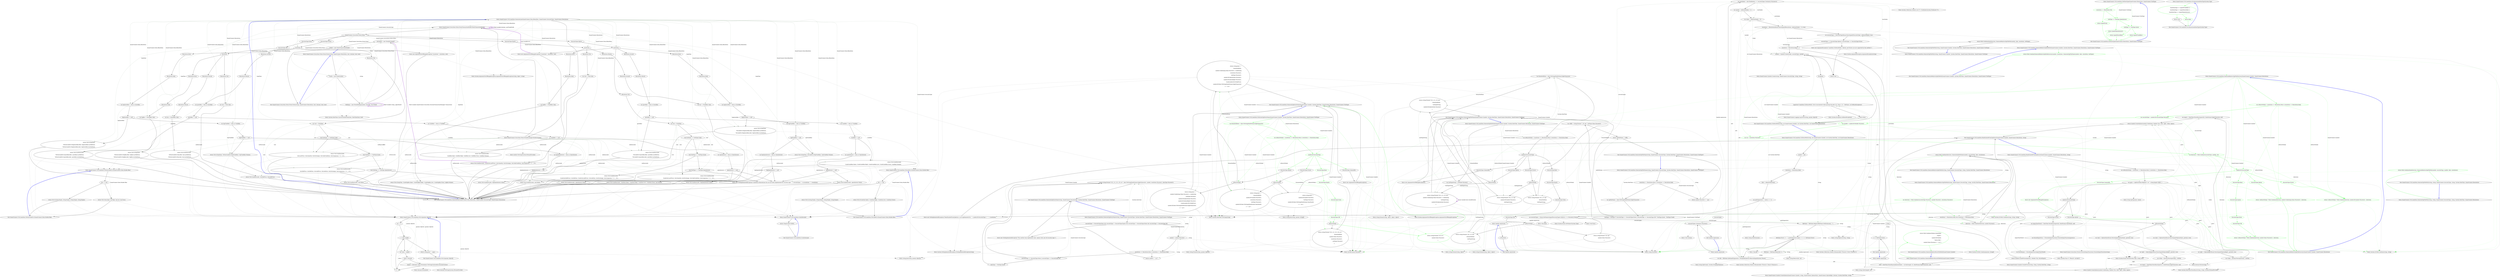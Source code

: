 digraph  {
m0_7 [label="Entry QuantConnect.Util.LeanData.GenerateLine(QuantConnect.Data.IBaseData, QuantConnect.SecurityType, QuantConnect.Resolution)", span="50-50", cluster="QuantConnect.Util.LeanData.GenerateLine(QuantConnect.Data.IBaseData, QuantConnect.SecurityType, QuantConnect.Resolution)", file="SubscriptionDataReader.cs"];
m0_128 [label="Entry QuantConnect.Util.LeanData.GenerateZipFilePath(string, QuantConnect.Symbol, System.DateTime, QuantConnect.Resolution, QuantConnect.TickType)", span="283-283", cluster="QuantConnect.Util.LeanData.GenerateZipFilePath(string, QuantConnect.Symbol, System.DateTime, QuantConnect.Resolution, QuantConnect.TickType)", file="SubscriptionDataReader.cs"];
m0_129 [label="return Path.Combine(dataDirectory, GenerateRelativeZipFilePath(symbol, date, resolution, tickType));", span="285-285", cluster="QuantConnect.Util.LeanData.GenerateZipFilePath(string, QuantConnect.Symbol, System.DateTime, QuantConnect.Resolution, QuantConnect.TickType)", file="SubscriptionDataReader.cs"];
m0_130 [label="Exit QuantConnect.Util.LeanData.GenerateZipFilePath(string, QuantConnect.Symbol, System.DateTime, QuantConnect.Resolution, QuantConnect.TickType)", span="283-283", cluster="QuantConnect.Util.LeanData.GenerateZipFilePath(string, QuantConnect.Symbol, System.DateTime, QuantConnect.Resolution, QuantConnect.TickType)", file="SubscriptionDataReader.cs"];
m0_110 [label="Entry QuantConnect.Util.LeanData.ToNonScaledCsv(QuantConnect.Data.Market.IBar)", span="640-640", cluster="QuantConnect.Util.LeanData.ToNonScaledCsv(QuantConnect.Data.Market.IBar)", file="SubscriptionDataReader.cs"];
m0_295 [label="return ToCsv(bar.Open, bar.High, bar.Low, bar.Close);", span="647-647", cluster="QuantConnect.Util.LeanData.ToNonScaledCsv(QuantConnect.Data.Market.IBar)", file="SubscriptionDataReader.cs"];
m0_294 [label="return ToCsv(string.Empty, string.Empty, string.Empty, string.Empty);", span="644-644", cluster="QuantConnect.Util.LeanData.ToNonScaledCsv(QuantConnect.Data.Market.IBar)", file="SubscriptionDataReader.cs"];
m0_293 [label="bar == null", span="642-642", cluster="QuantConnect.Util.LeanData.ToNonScaledCsv(QuantConnect.Data.Market.IBar)", file="SubscriptionDataReader.cs"];
m0_296 [label="Exit QuantConnect.Util.LeanData.ToNonScaledCsv(QuantConnect.Data.Market.IBar)", span="640-640", cluster="QuantConnect.Util.LeanData.ToNonScaledCsv(QuantConnect.Data.Market.IBar)", file="SubscriptionDataReader.cs"];
m0_108 [label="Entry QuantConnect.Util.LeanData.Scale(decimal)", span="600-600", cluster="QuantConnect.Util.LeanData.Scale(decimal)", file="SubscriptionDataReader.cs"];
m0_277 [label="return (long)(value*10000);", span="602-602", cluster="QuantConnect.Util.LeanData.Scale(decimal)", file="SubscriptionDataReader.cs"];
m0_278 [label="Exit QuantConnect.Util.LeanData.Scale(decimal)", span="600-600", cluster="QuantConnect.Util.LeanData.Scale(decimal)", file="SubscriptionDataReader.cs"];
m0_9 [label="Entry QuantConnect.Securities.Forex.ForexTransactionModel.ForexTransactionModel()", span="51-51", cluster="QuantConnect.Securities.Forex.ForexTransactionModel.ForexTransactionModel()", file="SubscriptionDataReader.cs"];
m0_8 [label="Entry QuantConnect.Securities.Forex.ForexExchange.ForexExchange()", span="44-44", cluster="QuantConnect.Securities.Forex.ForexExchange.ForexExchange()", file="SubscriptionDataReader.cs"];
m0_70 [label="throw new ArgumentOutOfRangeException(''resolution'', resolution, null);", span="167-167", cluster="QuantConnect.Util.LeanData.GenerateLine(QuantConnect.Data.IBaseData, QuantConnect.SecurityType, QuantConnect.Resolution)", file="SubscriptionDataReader.cs"];
m0_10 [label="QuantConnect.Securities.Forex.Forex", span="", cluster="QuantConnect.Util.LeanData.GenerateLine(QuantConnect.Data.IBaseData, QuantConnect.SecurityType, QuantConnect.Resolution)", file="SubscriptionDataReader.cs"];
m0_23 [label="return ToCsv(longTime, Scale(bigBar.Open), Scale(bigBar.High), Scale(bigBar.Low), Scale(bigBar.Close), bigBar.Volume);", span="72-72", cluster="QuantConnect.Util.LeanData.GenerateLine(QuantConnect.Data.IBaseData, QuantConnect.SecurityType, QuantConnect.Resolution)", file="SubscriptionDataReader.cs"];
m0_37 [label="return ToCsv(longTime,\r\n                                ToNonScaledCsv(bigBar.Bid), bigBar.LastBidSize,\r\n                                ToNonScaledCsv(bigBar.Ask), bigBar.LastAskSize);", span="94-96", cluster="QuantConnect.Util.LeanData.GenerateLine(QuantConnect.Data.IBaseData, QuantConnect.SecurityType, QuantConnect.Resolution)", file="SubscriptionDataReader.cs"];
m0_63 [label="return ToCsv(longTime,\r\n                                    ToScaledCsv(bigQuoteBar.Bid), bigQuoteBar.LastBidSize,\r\n                                    ToScaledCsv(bigQuoteBar.Ask), bigQuoteBar.LastAskSize);", span="150-152", cluster="QuantConnect.Util.LeanData.GenerateLine(QuantConnect.Data.IBaseData, QuantConnect.SecurityType, QuantConnect.Resolution)", file="SubscriptionDataReader.cs"];
m0_66 [label="return ToCsv(longTime, ToScaledCsv(bigTradeBar), bigTradeBar.Volume);", span="157-157", cluster="QuantConnect.Util.LeanData.GenerateLine(QuantConnect.Data.IBaseData, QuantConnect.SecurityType, QuantConnect.Resolution)", file="SubscriptionDataReader.cs"];
m0_96 [label="return ToCsv(longTime,\r\n                                    ToNonScaledCsv(bigQuoteBar.Bid), bigQuoteBar.LastBidSize,\r\n                                    ToNonScaledCsv(bigQuoteBar.Ask), bigQuoteBar.LastAskSize);", span="220-222", cluster="QuantConnect.Util.LeanData.GenerateLine(QuantConnect.Data.IBaseData, QuantConnect.SecurityType, QuantConnect.Resolution)", file="SubscriptionDataReader.cs"];
m0_99 [label="return ToCsv(longTime, ToNonScaledCsv(bigTradeBar), bigTradeBar.Volume);", span="227-227", cluster="QuantConnect.Util.LeanData.GenerateLine(QuantConnect.Data.IBaseData, QuantConnect.SecurityType, QuantConnect.Resolution)", file="SubscriptionDataReader.cs"];
m0_15 [label="return ToCsv(milliseconds, Scale(tick.LastPrice), tick.Quantity, tick.Exchange, tick.SaleCondition, tick.Suspicious ? ''1'' : ''0'');", span="62-62", cluster="QuantConnect.Util.LeanData.GenerateLine(QuantConnect.Data.IBaseData, QuantConnect.SecurityType, QuantConnect.Resolution)", file="SubscriptionDataReader.cs"];
m0_19 [label="return ToCsv(milliseconds, Scale(bar.Open), Scale(bar.High), Scale(bar.Low), Scale(bar.Close), bar.Volume);", span="67-67", cluster="QuantConnect.Util.LeanData.GenerateLine(QuantConnect.Data.IBaseData, QuantConnect.SecurityType, QuantConnect.Resolution)", file="SubscriptionDataReader.cs"];
m0_43 [label="return ToCsv(milliseconds,\r\n                                    Scale(tick.LastPrice), tick.Quantity, tick.Exchange, tick.SaleCondition, tick.Suspicious ? ''1'' : ''0'');", span="107-108", cluster="QuantConnect.Util.LeanData.GenerateLine(QuantConnect.Data.IBaseData, QuantConnect.SecurityType, QuantConnect.Resolution)", file="SubscriptionDataReader.cs"];
m0_45 [label="return ToCsv(milliseconds,\r\n                                    Scale(tick.BidPrice), tick.BidSize, Scale(tick.AskPrice), tick.AskSize, tick.Exchange, tick.Suspicious ? ''1'' : ''0'');", span="112-113", cluster="QuantConnect.Util.LeanData.GenerateLine(QuantConnect.Data.IBaseData, QuantConnect.SecurityType, QuantConnect.Resolution)", file="SubscriptionDataReader.cs"];
m0_55 [label="return ToCsv(milliseconds,\r\n                                    Scale(tradeBar.Open), Scale(tradeBar.High), Scale(tradeBar.Low), Scale(tradeBar.Close), tradeBar.Volume);", span="134-135", cluster="QuantConnect.Util.LeanData.GenerateLine(QuantConnect.Data.IBaseData, QuantConnect.SecurityType, QuantConnect.Resolution)", file="SubscriptionDataReader.cs"];
m0_12 [label=resolution, span="58-58", cluster="QuantConnect.Util.LeanData.GenerateLine(QuantConnect.Data.IBaseData, QuantConnect.SecurityType, QuantConnect.Resolution)", file="SubscriptionDataReader.cs"];
m0_14 [label="var tick = (Tick) data", span="61-61", cluster="QuantConnect.Util.LeanData.GenerateLine(QuantConnect.Data.IBaseData, QuantConnect.SecurityType, QuantConnect.Resolution)", file="SubscriptionDataReader.cs"];
m0_18 [label="var bar = (TradeBar) data", span="66-66", cluster="QuantConnect.Util.LeanData.GenerateLine(QuantConnect.Data.IBaseData, QuantConnect.SecurityType, QuantConnect.Resolution)", file="SubscriptionDataReader.cs"];
m0_22 [label="var bigBar = (TradeBar) data", span="71-71", cluster="QuantConnect.Util.LeanData.GenerateLine(QuantConnect.Data.IBaseData, QuantConnect.SecurityType, QuantConnect.Resolution)", file="SubscriptionDataReader.cs"];
m0_26 [label=resolution, span="78-78", cluster="QuantConnect.Util.LeanData.GenerateLine(QuantConnect.Data.IBaseData, QuantConnect.SecurityType, QuantConnect.Resolution)", file="SubscriptionDataReader.cs"];
m0_28 [label="var tick = (Tick) data", span="81-81", cluster="QuantConnect.Util.LeanData.GenerateLine(QuantConnect.Data.IBaseData, QuantConnect.SecurityType, QuantConnect.Resolution)", file="SubscriptionDataReader.cs"];
m0_32 [label="var bar = (QuoteBar) data", span="86-86", cluster="QuantConnect.Util.LeanData.GenerateLine(QuantConnect.Data.IBaseData, QuantConnect.SecurityType, QuantConnect.Resolution)", file="SubscriptionDataReader.cs"];
m0_36 [label="var bigBar = (QuoteBar) data", span="93-93", cluster="QuantConnect.Util.LeanData.GenerateLine(QuantConnect.Data.IBaseData, QuantConnect.SecurityType, QuantConnect.Resolution)", file="SubscriptionDataReader.cs"];
m0_39 [label=resolution, span="101-101", cluster="QuantConnect.Util.LeanData.GenerateLine(QuantConnect.Data.IBaseData, QuantConnect.SecurityType, QuantConnect.Resolution)", file="SubscriptionDataReader.cs"];
m0_41 [label="var tick = (Tick)data", span="104-104", cluster="QuantConnect.Util.LeanData.GenerateLine(QuantConnect.Data.IBaseData, QuantConnect.SecurityType, QuantConnect.Resolution)", file="SubscriptionDataReader.cs"];
m0_50 [label="var quoteBar = data as QuoteBar", span="124-124", cluster="QuantConnect.Util.LeanData.GenerateLine(QuantConnect.Data.IBaseData, QuantConnect.SecurityType, QuantConnect.Resolution)", file="SubscriptionDataReader.cs"];
m0_53 [label="var tradeBar = data as TradeBar", span="131-131", cluster="QuantConnect.Util.LeanData.GenerateLine(QuantConnect.Data.IBaseData, QuantConnect.SecurityType, QuantConnect.Resolution)", file="SubscriptionDataReader.cs"];
m0_56 [label="var openInterest = data as OpenInterest", span="137-137", cluster="QuantConnect.Util.LeanData.GenerateLine(QuantConnect.Data.IBaseData, QuantConnect.SecurityType, QuantConnect.Resolution)", file="SubscriptionDataReader.cs"];
m0_61 [label="var bigQuoteBar = data as QuoteBar", span="147-147", cluster="QuantConnect.Util.LeanData.GenerateLine(QuantConnect.Data.IBaseData, QuantConnect.SecurityType, QuantConnect.Resolution)", file="SubscriptionDataReader.cs"];
m0_64 [label="var bigTradeBar = data as TradeBar", span="154-154", cluster="QuantConnect.Util.LeanData.GenerateLine(QuantConnect.Data.IBaseData, QuantConnect.SecurityType, QuantConnect.Resolution)", file="SubscriptionDataReader.cs"];
m0_67 [label="var bigOpenInterest = data as OpenInterest", span="159-159", cluster="QuantConnect.Util.LeanData.GenerateLine(QuantConnect.Data.IBaseData, QuantConnect.SecurityType, QuantConnect.Resolution)", file="SubscriptionDataReader.cs"];
m0_72 [label=resolution, span="171-171", cluster="QuantConnect.Util.LeanData.GenerateLine(QuantConnect.Data.IBaseData, QuantConnect.SecurityType, QuantConnect.Resolution)", file="SubscriptionDataReader.cs"];
m0_74 [label="var tick = (Tick)data", span="174-174", cluster="QuantConnect.Util.LeanData.GenerateLine(QuantConnect.Data.IBaseData, QuantConnect.SecurityType, QuantConnect.Resolution)", file="SubscriptionDataReader.cs"];
m0_83 [label="var quoteBar = data as QuoteBar", span="194-194", cluster="QuantConnect.Util.LeanData.GenerateLine(QuantConnect.Data.IBaseData, QuantConnect.SecurityType, QuantConnect.Resolution)", file="SubscriptionDataReader.cs"];
m0_86 [label="var tradeBar = data as TradeBar", span="201-201", cluster="QuantConnect.Util.LeanData.GenerateLine(QuantConnect.Data.IBaseData, QuantConnect.SecurityType, QuantConnect.Resolution)", file="SubscriptionDataReader.cs"];
m0_89 [label="var openInterest = data as OpenInterest", span="207-207", cluster="QuantConnect.Util.LeanData.GenerateLine(QuantConnect.Data.IBaseData, QuantConnect.SecurityType, QuantConnect.Resolution)", file="SubscriptionDataReader.cs"];
m0_94 [label="var bigQuoteBar = data as QuoteBar", span="217-217", cluster="QuantConnect.Util.LeanData.GenerateLine(QuantConnect.Data.IBaseData, QuantConnect.SecurityType, QuantConnect.Resolution)", file="SubscriptionDataReader.cs"];
m0_97 [label="var bigTradeBar = data as TradeBar", span="224-224", cluster="QuantConnect.Util.LeanData.GenerateLine(QuantConnect.Data.IBaseData, QuantConnect.SecurityType, QuantConnect.Resolution)", file="SubscriptionDataReader.cs"];
m0_100 [label="var bigOpenInterest = data as OpenInterest", span="229-229", cluster="QuantConnect.Util.LeanData.GenerateLine(QuantConnect.Data.IBaseData, QuantConnect.SecurityType, QuantConnect.Resolution)", file="SubscriptionDataReader.cs"];
m0_103 [label="throw new ArgumentOutOfRangeException(''resolution'', resolution, null);", span="237-237", cluster="QuantConnect.Util.LeanData.GenerateLine(QuantConnect.Data.IBaseData, QuantConnect.SecurityType, QuantConnect.Resolution)", file="SubscriptionDataReader.cs"];
m0_104 [label="throw new NotImplementedException(''LeanData.GenerateLine has not yet been implemented for security type: '' + securityType + '' at resolution: '' + resolution);", span="242-242", cluster="QuantConnect.Util.LeanData.GenerateLine(QuantConnect.Data.IBaseData, QuantConnect.SecurityType, QuantConnect.Resolution)", file="SubscriptionDataReader.cs"];
m0_29 [label="return ToCsv(milliseconds, tick.BidPrice, tick.AskPrice);", span="82-82", cluster="QuantConnect.Util.LeanData.GenerateLine(QuantConnect.Data.IBaseData, QuantConnect.SecurityType, QuantConnect.Resolution)", file="SubscriptionDataReader.cs"];
m0_33 [label="return ToCsv(milliseconds,\r\n                                ToNonScaledCsv(bar.Bid), bar.LastBidSize,\r\n                                ToNonScaledCsv(bar.Ask), bar.LastAskSize);", span="87-89", cluster="QuantConnect.Util.LeanData.GenerateLine(QuantConnect.Data.IBaseData, QuantConnect.SecurityType, QuantConnect.Resolution)", file="SubscriptionDataReader.cs"];
m0_47 [label="return ToCsv(milliseconds, tick.Value);", span="117-117", cluster="QuantConnect.Util.LeanData.GenerateLine(QuantConnect.Data.IBaseData, QuantConnect.SecurityType, QuantConnect.Resolution)", file="SubscriptionDataReader.cs"];
m0_52 [label="return ToCsv(milliseconds,\r\n                                    ToScaledCsv(quoteBar.Bid), quoteBar.LastBidSize,\r\n                                    ToScaledCsv(quoteBar.Ask), quoteBar.LastAskSize);", span="127-129", cluster="QuantConnect.Util.LeanData.GenerateLine(QuantConnect.Data.IBaseData, QuantConnect.SecurityType, QuantConnect.Resolution)", file="SubscriptionDataReader.cs"];
m0_58 [label="return ToCsv(milliseconds, openInterest.Value);", span="140-140", cluster="QuantConnect.Util.LeanData.GenerateLine(QuantConnect.Data.IBaseData, QuantConnect.SecurityType, QuantConnect.Resolution)", file="SubscriptionDataReader.cs"];
m0_69 [label="return ToCsv(milliseconds, bigOpenInterest.Value);", span="162-162", cluster="QuantConnect.Util.LeanData.GenerateLine(QuantConnect.Data.IBaseData, QuantConnect.SecurityType, QuantConnect.Resolution)", file="SubscriptionDataReader.cs"];
m0_76 [label="return ToCsv(milliseconds,\r\n                                             tick.LastPrice, tick.Quantity, tick.Exchange, tick.SaleCondition, tick.Suspicious ? ''1'': ''0'');", span="177-178", cluster="QuantConnect.Util.LeanData.GenerateLine(QuantConnect.Data.IBaseData, QuantConnect.SecurityType, QuantConnect.Resolution)", file="SubscriptionDataReader.cs"];
m0_78 [label="return ToCsv(milliseconds,\r\n                                             tick.BidPrice, tick.BidSize, tick.AskPrice, tick.AskSize, tick.Exchange, tick.Suspicious ? ''1'' : ''0'');", span="182-183", cluster="QuantConnect.Util.LeanData.GenerateLine(QuantConnect.Data.IBaseData, QuantConnect.SecurityType, QuantConnect.Resolution)", file="SubscriptionDataReader.cs"];
m0_80 [label="return ToCsv(milliseconds, tick.Value);", span="187-187", cluster="QuantConnect.Util.LeanData.GenerateLine(QuantConnect.Data.IBaseData, QuantConnect.SecurityType, QuantConnect.Resolution)", file="SubscriptionDataReader.cs"];
m0_85 [label="return ToCsv(milliseconds,\r\n                                    ToNonScaledCsv(quoteBar.Bid), quoteBar.LastBidSize,\r\n                                    ToNonScaledCsv(quoteBar.Ask), quoteBar.LastAskSize);", span="197-199", cluster="QuantConnect.Util.LeanData.GenerateLine(QuantConnect.Data.IBaseData, QuantConnect.SecurityType, QuantConnect.Resolution)", file="SubscriptionDataReader.cs"];
m0_88 [label="return ToCsv(milliseconds,\r\n                                             tradeBar.Open, tradeBar.High, tradeBar.Low, tradeBar.Close, tradeBar.Volume);", span="204-205", cluster="QuantConnect.Util.LeanData.GenerateLine(QuantConnect.Data.IBaseData, QuantConnect.SecurityType, QuantConnect.Resolution)", file="SubscriptionDataReader.cs"];
m0_91 [label="return ToCsv(milliseconds, openInterest.Value);", span="210-210", cluster="QuantConnect.Util.LeanData.GenerateLine(QuantConnect.Data.IBaseData, QuantConnect.SecurityType, QuantConnect.Resolution)", file="SubscriptionDataReader.cs"];
m0_102 [label="return ToCsv(milliseconds, bigOpenInterest.Value);", span="232-232", cluster="QuantConnect.Util.LeanData.GenerateLine(QuantConnect.Data.IBaseData, QuantConnect.SecurityType, QuantConnect.Resolution)", file="SubscriptionDataReader.cs"];
m0_11 [label="SecurityType.Equity", span="57-57", cluster="QuantConnect.Util.LeanData.GenerateLine(QuantConnect.Data.IBaseData, QuantConnect.SecurityType, QuantConnect.Resolution)", file="SubscriptionDataReader.cs"];
m0_24 [label="SecurityType.Forex", span="76-76", cluster="QuantConnect.Util.LeanData.GenerateLine(QuantConnect.Data.IBaseData, QuantConnect.SecurityType, QuantConnect.Resolution)", file="SubscriptionDataReader.cs"];
m0_38 [label="SecurityType.Option", span="100-100", cluster="QuantConnect.Util.LeanData.GenerateLine(QuantConnect.Data.IBaseData, QuantConnect.SecurityType, QuantConnect.Resolution)", file="SubscriptionDataReader.cs"];
m0_71 [label="SecurityType.Future", span="170-170", cluster="QuantConnect.Util.LeanData.GenerateLine(QuantConnect.Data.IBaseData, QuantConnect.SecurityType, QuantConnect.Resolution)", file="SubscriptionDataReader.cs"];
m0_62 [label="bigQuoteBar != null", span="148-148", cluster="QuantConnect.Util.LeanData.GenerateLine(QuantConnect.Data.IBaseData, QuantConnect.SecurityType, QuantConnect.Resolution)", file="SubscriptionDataReader.cs"];
m0_65 [label="bigTradeBar != null", span="155-155", cluster="QuantConnect.Util.LeanData.GenerateLine(QuantConnect.Data.IBaseData, QuantConnect.SecurityType, QuantConnect.Resolution)", file="SubscriptionDataReader.cs"];
m0_95 [label="bigQuoteBar != null", span="218-218", cluster="QuantConnect.Util.LeanData.GenerateLine(QuantConnect.Data.IBaseData, QuantConnect.SecurityType, QuantConnect.Resolution)", file="SubscriptionDataReader.cs"];
m0_98 [label="bigTradeBar != null", span="225-225", cluster="QuantConnect.Util.LeanData.GenerateLine(QuantConnect.Data.IBaseData, QuantConnect.SecurityType, QuantConnect.Resolution)", file="SubscriptionDataReader.cs"];
m0_42 [label="tick.TickType == TickType.Trade", span="105-105", cluster="QuantConnect.Util.LeanData.GenerateLine(QuantConnect.Data.IBaseData, QuantConnect.SecurityType, QuantConnect.Resolution)", file="SubscriptionDataReader.cs"];
m0_44 [label="tick.TickType == TickType.Quote", span="110-110", cluster="QuantConnect.Util.LeanData.GenerateLine(QuantConnect.Data.IBaseData, QuantConnect.SecurityType, QuantConnect.Resolution)", file="SubscriptionDataReader.cs"];
m0_54 [label="tradeBar != null", span="132-132", cluster="QuantConnect.Util.LeanData.GenerateLine(QuantConnect.Data.IBaseData, QuantConnect.SecurityType, QuantConnect.Resolution)", file="SubscriptionDataReader.cs"];
m0_13 [label="Resolution.Tick", span="60-60", cluster="QuantConnect.Util.LeanData.GenerateLine(QuantConnect.Data.IBaseData, QuantConnect.SecurityType, QuantConnect.Resolution)", file="SubscriptionDataReader.cs"];
m0_16 [label="Resolution.Minute", span="64-64", cluster="QuantConnect.Util.LeanData.GenerateLine(QuantConnect.Data.IBaseData, QuantConnect.SecurityType, QuantConnect.Resolution)", file="SubscriptionDataReader.cs"];
m0_20 [label="Resolution.Hour", span="69-69", cluster="QuantConnect.Util.LeanData.GenerateLine(QuantConnect.Data.IBaseData, QuantConnect.SecurityType, QuantConnect.Resolution)", file="SubscriptionDataReader.cs"];
m0_17 [label="Resolution.Second", span="65-65", cluster="QuantConnect.Util.LeanData.GenerateLine(QuantConnect.Data.IBaseData, QuantConnect.SecurityType, QuantConnect.Resolution)", file="SubscriptionDataReader.cs"];
m0_21 [label="Resolution.Daily", span="70-70", cluster="QuantConnect.Util.LeanData.GenerateLine(QuantConnect.Data.IBaseData, QuantConnect.SecurityType, QuantConnect.Resolution)", file="SubscriptionDataReader.cs"];
m0_25 [label="SecurityType.Cfd", span="77-77", cluster="QuantConnect.Util.LeanData.GenerateLine(QuantConnect.Data.IBaseData, QuantConnect.SecurityType, QuantConnect.Resolution)", file="SubscriptionDataReader.cs"];
m0_27 [label="Resolution.Tick", span="80-80", cluster="QuantConnect.Util.LeanData.GenerateLine(QuantConnect.Data.IBaseData, QuantConnect.SecurityType, QuantConnect.Resolution)", file="SubscriptionDataReader.cs"];
m0_30 [label="Resolution.Second", span="84-84", cluster="QuantConnect.Util.LeanData.GenerateLine(QuantConnect.Data.IBaseData, QuantConnect.SecurityType, QuantConnect.Resolution)", file="SubscriptionDataReader.cs"];
m0_34 [label="Resolution.Hour", span="91-91", cluster="QuantConnect.Util.LeanData.GenerateLine(QuantConnect.Data.IBaseData, QuantConnect.SecurityType, QuantConnect.Resolution)", file="SubscriptionDataReader.cs"];
m0_31 [label="Resolution.Minute", span="85-85", cluster="QuantConnect.Util.LeanData.GenerateLine(QuantConnect.Data.IBaseData, QuantConnect.SecurityType, QuantConnect.Resolution)", file="SubscriptionDataReader.cs"];
m0_35 [label="Resolution.Daily", span="92-92", cluster="QuantConnect.Util.LeanData.GenerateLine(QuantConnect.Data.IBaseData, QuantConnect.SecurityType, QuantConnect.Resolution)", file="SubscriptionDataReader.cs"];
m0_40 [label="Resolution.Tick", span="103-103", cluster="QuantConnect.Util.LeanData.GenerateLine(QuantConnect.Data.IBaseData, QuantConnect.SecurityType, QuantConnect.Resolution)", file="SubscriptionDataReader.cs"];
m0_48 [label="Resolution.Second", span="121-121", cluster="QuantConnect.Util.LeanData.GenerateLine(QuantConnect.Data.IBaseData, QuantConnect.SecurityType, QuantConnect.Resolution)", file="SubscriptionDataReader.cs"];
m0_59 [label="Resolution.Hour", span="144-144", cluster="QuantConnect.Util.LeanData.GenerateLine(QuantConnect.Data.IBaseData, QuantConnect.SecurityType, QuantConnect.Resolution)", file="SubscriptionDataReader.cs"];
m0_46 [label="tick.TickType == TickType.OpenInterest", span="115-115", cluster="QuantConnect.Util.LeanData.GenerateLine(QuantConnect.Data.IBaseData, QuantConnect.SecurityType, QuantConnect.Resolution)", file="SubscriptionDataReader.cs"];
m0_49 [label="Resolution.Minute", span="122-122", cluster="QuantConnect.Util.LeanData.GenerateLine(QuantConnect.Data.IBaseData, QuantConnect.SecurityType, QuantConnect.Resolution)", file="SubscriptionDataReader.cs"];
m0_51 [label="quoteBar != null", span="125-125", cluster="QuantConnect.Util.LeanData.GenerateLine(QuantConnect.Data.IBaseData, QuantConnect.SecurityType, QuantConnect.Resolution)", file="SubscriptionDataReader.cs"];
m0_57 [label="openInterest != null", span="138-138", cluster="QuantConnect.Util.LeanData.GenerateLine(QuantConnect.Data.IBaseData, QuantConnect.SecurityType, QuantConnect.Resolution)", file="SubscriptionDataReader.cs"];
m0_60 [label="Resolution.Daily", span="145-145", cluster="QuantConnect.Util.LeanData.GenerateLine(QuantConnect.Data.IBaseData, QuantConnect.SecurityType, QuantConnect.Resolution)", file="SubscriptionDataReader.cs"];
m0_68 [label="bigOpenInterest != null", span="160-160", cluster="QuantConnect.Util.LeanData.GenerateLine(QuantConnect.Data.IBaseData, QuantConnect.SecurityType, QuantConnect.Resolution)", file="SubscriptionDataReader.cs"];
m0_73 [label="Resolution.Tick", span="173-173", cluster="QuantConnect.Util.LeanData.GenerateLine(QuantConnect.Data.IBaseData, QuantConnect.SecurityType, QuantConnect.Resolution)", file="SubscriptionDataReader.cs"];
m0_81 [label="Resolution.Second", span="191-191", cluster="QuantConnect.Util.LeanData.GenerateLine(QuantConnect.Data.IBaseData, QuantConnect.SecurityType, QuantConnect.Resolution)", file="SubscriptionDataReader.cs"];
m0_92 [label="Resolution.Hour", span="214-214", cluster="QuantConnect.Util.LeanData.GenerateLine(QuantConnect.Data.IBaseData, QuantConnect.SecurityType, QuantConnect.Resolution)", file="SubscriptionDataReader.cs"];
m0_75 [label="tick.TickType == TickType.Trade", span="175-175", cluster="QuantConnect.Util.LeanData.GenerateLine(QuantConnect.Data.IBaseData, QuantConnect.SecurityType, QuantConnect.Resolution)", file="SubscriptionDataReader.cs"];
m0_77 [label="tick.TickType == TickType.Quote", span="180-180", cluster="QuantConnect.Util.LeanData.GenerateLine(QuantConnect.Data.IBaseData, QuantConnect.SecurityType, QuantConnect.Resolution)", file="SubscriptionDataReader.cs"];
m0_79 [label="tick.TickType == TickType.OpenInterest", span="185-185", cluster="QuantConnect.Util.LeanData.GenerateLine(QuantConnect.Data.IBaseData, QuantConnect.SecurityType, QuantConnect.Resolution)", file="SubscriptionDataReader.cs"];
m0_82 [label="Resolution.Minute", span="192-192", cluster="QuantConnect.Util.LeanData.GenerateLine(QuantConnect.Data.IBaseData, QuantConnect.SecurityType, QuantConnect.Resolution)", file="SubscriptionDataReader.cs"];
m0_84 [label="quoteBar != null", span="195-195", cluster="QuantConnect.Util.LeanData.GenerateLine(QuantConnect.Data.IBaseData, QuantConnect.SecurityType, QuantConnect.Resolution)", file="SubscriptionDataReader.cs"];
m0_87 [label="tradeBar != null", span="202-202", cluster="QuantConnect.Util.LeanData.GenerateLine(QuantConnect.Data.IBaseData, QuantConnect.SecurityType, QuantConnect.Resolution)", file="SubscriptionDataReader.cs"];
m0_90 [label="openInterest != null", span="208-208", cluster="QuantConnect.Util.LeanData.GenerateLine(QuantConnect.Data.IBaseData, QuantConnect.SecurityType, QuantConnect.Resolution)", file="SubscriptionDataReader.cs"];
m0_93 [label="Resolution.Daily", span="215-215", cluster="QuantConnect.Util.LeanData.GenerateLine(QuantConnect.Data.IBaseData, QuantConnect.SecurityType, QuantConnect.Resolution)", file="SubscriptionDataReader.cs"];
m0_101 [label="bigOpenInterest != null", span="230-230", cluster="QuantConnect.Util.LeanData.GenerateLine(QuantConnect.Data.IBaseData, QuantConnect.SecurityType, QuantConnect.Resolution)", file="SubscriptionDataReader.cs"];
m0_105 [label="Exit QuantConnect.Util.LeanData.GenerateLine(QuantConnect.Data.IBaseData, QuantConnect.SecurityType, QuantConnect.Resolution)", span="50-50", cluster="QuantConnect.Util.LeanData.GenerateLine(QuantConnect.Data.IBaseData, QuantConnect.SecurityType, QuantConnect.Resolution)", file="SubscriptionDataReader.cs"];
m0_111 [label="Entry QuantConnect.Util.LeanData.ToScaledCsv(QuantConnect.Data.Market.IBar)", span="626-626", cluster="QuantConnect.Util.LeanData.ToScaledCsv(QuantConnect.Data.Market.IBar)", file="SubscriptionDataReader.cs"];
m0_291 [label="return ToCsv(Scale(bar.Open), Scale(bar.High), Scale(bar.Low), Scale(bar.Close));", span="633-633", cluster="QuantConnect.Util.LeanData.ToScaledCsv(QuantConnect.Data.Market.IBar)", file="SubscriptionDataReader.cs"];
m0_289 [label="bar == null", span="628-628", cluster="QuantConnect.Util.LeanData.ToScaledCsv(QuantConnect.Data.Market.IBar)", file="SubscriptionDataReader.cs"];
m0_290 [label="return ToCsv(string.Empty, string.Empty, string.Empty, string.Empty);", span="630-630", cluster="QuantConnect.Util.LeanData.ToScaledCsv(QuantConnect.Data.Market.IBar)", file="SubscriptionDataReader.cs"];
m0_292 [label="Exit QuantConnect.Util.LeanData.ToScaledCsv(QuantConnect.Data.Market.IBar)", span="626-626", cluster="QuantConnect.Util.LeanData.ToScaledCsv(QuantConnect.Data.Market.IBar)", file="SubscriptionDataReader.cs"];
m0_339 [label="Entry string.GetExtension()", span="404-404", cluster="string.GetExtension()", file="SubscriptionDataReader.cs"];
m0_350 [label="Entry QuantConnect.Logging.Log.Error(string, params object[])", span="131-131", cluster="QuantConnect.Logging.Log.Error(string, params object[])", file="SubscriptionDataReader.cs"];
m0_336 [label="Entry System.Enum.GetNames(System.Type)", span="0-0", cluster="System.Enum.GetNames(System.Type)", file="SubscriptionDataReader.cs"];
m0_114 [label="Entry QuantConnect.Util.LeanData.GetDataType(QuantConnect.Resolution, QuantConnect.TickType)", span="251-251", cluster="QuantConnect.Util.LeanData.GetDataType(QuantConnect.Resolution, QuantConnect.TickType)", file="SubscriptionDataReader.cs"];
m0_115 [label="resolution == Resolution.Tick", span="253-253", cluster="QuantConnect.Util.LeanData.GetDataType(QuantConnect.Resolution, QuantConnect.TickType)", color=green, community=0, file="SubscriptionDataReader.cs"];
m0_116 [label="return typeof(Tick);", span="253-253", cluster="QuantConnect.Util.LeanData.GetDataType(QuantConnect.Resolution, QuantConnect.TickType)", color=green, community=0, file="SubscriptionDataReader.cs"];
m0_117 [label="tickType == TickType.OpenInterest", span="254-254", cluster="QuantConnect.Util.LeanData.GetDataType(QuantConnect.Resolution, QuantConnect.TickType)", color=green, community=0, file="SubscriptionDataReader.cs"];
m0_118 [label="return typeof(OpenInterest);", span="254-254", cluster="QuantConnect.Util.LeanData.GetDataType(QuantConnect.Resolution, QuantConnect.TickType)", color=green, community=0, file="SubscriptionDataReader.cs"];
m0_119 [label="tickType == TickType.Quote", span="255-255", cluster="QuantConnect.Util.LeanData.GetDataType(QuantConnect.Resolution, QuantConnect.TickType)", color=green, community=0, file="SubscriptionDataReader.cs"];
m0_120 [label="return typeof(QuoteBar);", span="255-255", cluster="QuantConnect.Util.LeanData.GetDataType(QuantConnect.Resolution, QuantConnect.TickType)", color=green, community=0, file="SubscriptionDataReader.cs"];
m0_121 [label="return typeof(TradeBar);", span="256-256", cluster="QuantConnect.Util.LeanData.GetDataType(QuantConnect.Resolution, QuantConnect.TickType)", color=green, community=0, file="SubscriptionDataReader.cs"];
m0_122 [label="Exit QuantConnect.Util.LeanData.GetDataType(QuantConnect.Resolution, QuantConnect.TickType)", span="251-251", cluster="QuantConnect.Util.LeanData.GetDataType(QuantConnect.Resolution, QuantConnect.TickType)", file="SubscriptionDataReader.cs"];
m0_109 [label="Entry QuantConnect.Util.LeanData.ToCsv(params object[])", span="608-608", cluster="QuantConnect.Util.LeanData.ToCsv(params object[])", file="SubscriptionDataReader.cs"];
m0_285 [label="return string.Join('','', args);", span="620-620", cluster="QuantConnect.Util.LeanData.ToCsv(params object[])", file="SubscriptionDataReader.cs"];
m0_280 [label="i < args.Length", span="611-611", cluster="QuantConnect.Util.LeanData.ToCsv(params object[])", file="SubscriptionDataReader.cs"];
m0_279 [label="var i = 0", span="611-611", cluster="QuantConnect.Util.LeanData.ToCsv(params object[])", file="SubscriptionDataReader.cs"];
m0_281 [label="var value = args[i]", span="613-613", cluster="QuantConnect.Util.LeanData.ToCsv(params object[])", file="SubscriptionDataReader.cs"];
m0_283 [label="args[i] = ((decimal) value).Normalize().ToString(CultureInfo.InvariantCulture)", span="616-616", cluster="QuantConnect.Util.LeanData.ToCsv(params object[])", file="SubscriptionDataReader.cs"];
m0_284 [label="i++", span="611-611", cluster="QuantConnect.Util.LeanData.ToCsv(params object[])", file="SubscriptionDataReader.cs"];
m0_282 [label="value is decimal", span="614-614", cluster="QuantConnect.Util.LeanData.ToCsv(params object[])", file="SubscriptionDataReader.cs"];
m0_286 [label="Exit QuantConnect.Util.LeanData.ToCsv(params object[])", span="608-608", cluster="QuantConnect.Util.LeanData.ToCsv(params object[])", file="SubscriptionDataReader.cs"];
m0_269 [label="Entry string.Split(params char[])", span="0-0", cluster="string.Split(params char[])", file="SubscriptionDataReader.cs"];
m0_113 [label="Entry System.NotImplementedException.NotImplementedException(string)", span="0-0", cluster="System.NotImplementedException.NotImplementedException(string)", file="SubscriptionDataReader.cs"];
m0_287 [label="Entry decimal.Normalize()", span="233-233", cluster="decimal.Normalize()", file="SubscriptionDataReader.cs"];
m0_166 [label="Entry QuantConnect.Util.LeanData.GenerateZipFileName(QuantConnect.Symbol, System.DateTime, QuantConnect.Resolution, QuantConnect.TickType)", span="466-466", cluster="QuantConnect.Util.LeanData.GenerateZipFileName(QuantConnect.Symbol, System.DateTime, QuantConnect.Resolution, QuantConnect.TickType)", file="SubscriptionDataReader.cs"];
m0_209 [label="var tickTypeString = tickType.ToLower()", span="468-468", cluster="QuantConnect.Util.LeanData.GenerateZipFileName(QuantConnect.Symbol, System.DateTime, QuantConnect.Resolution, QuantConnect.TickType)", file="SubscriptionDataReader.cs"];
m0_222 [label="return string.Format(''{0}_{1}_{2}.zip'', \r\n                            symbol.Underlying.Value.ToLower(), // underlying\r\n                            tickTypeString,\r\n                            symbol.ID.OptionStyle.ToLower()\r\n                            );", span="493-497", cluster="QuantConnect.Util.LeanData.GenerateZipFileName(QuantConnect.Symbol, System.DateTime, QuantConnect.Resolution, QuantConnect.TickType)", file="SubscriptionDataReader.cs"];
m0_223 [label="return string.Format(''{0}_{1}_{2}.zip'', \r\n                        formattedDate, \r\n                        tickTypeString,\r\n                        symbol.ID.OptionStyle.ToLower()\r\n                        );", span="500-504", cluster="QuantConnect.Util.LeanData.GenerateZipFileName(QuantConnect.Symbol, System.DateTime, QuantConnect.Resolution, QuantConnect.TickType)", file="SubscriptionDataReader.cs"];
m0_218 [label="return string.Format(''{0}.zip'', \r\n                            symbol.Value.ToLower()\r\n                            );", span="480-482", cluster="QuantConnect.Util.LeanData.GenerateZipFileName(QuantConnect.Symbol, System.DateTime, QuantConnect.Resolution, QuantConnect.TickType)", file="SubscriptionDataReader.cs"];
m0_226 [label="return string.Format(''{0}_{1}.zip'',\r\n                            symbol.ID.Symbol.ToLower(),\r\n                            tickTypeString);", span="509-511", cluster="QuantConnect.Util.LeanData.GenerateZipFileName(QuantConnect.Symbol, System.DateTime, QuantConnect.Resolution, QuantConnect.TickType)", file="SubscriptionDataReader.cs"];
m0_229 [label="throw new ArgumentOutOfRangeException();", span="520-520", cluster="QuantConnect.Util.LeanData.GenerateZipFileName(QuantConnect.Symbol, System.DateTime, QuantConnect.Resolution, QuantConnect.TickType)", file="SubscriptionDataReader.cs"];
m0_210 [label="var formattedDate = date.ToString(DateFormat.EightCharacter)", span="469-469", cluster="QuantConnect.Util.LeanData.GenerateZipFileName(QuantConnect.Symbol, System.DateTime, QuantConnect.Resolution, QuantConnect.TickType)", file="SubscriptionDataReader.cs"];
m0_211 [label="var isHourOrDaily = resolution == Resolution.Hour || resolution == Resolution.Daily", span="470-470", cluster="QuantConnect.Util.LeanData.GenerateZipFileName(QuantConnect.Symbol, System.DateTime, QuantConnect.Resolution, QuantConnect.TickType)", file="SubscriptionDataReader.cs"];
m0_212 [label="symbol.ID.SecurityType", span="472-472", cluster="QuantConnect.Util.LeanData.GenerateZipFileName(QuantConnect.Symbol, System.DateTime, QuantConnect.Resolution, QuantConnect.TickType)", file="SubscriptionDataReader.cs"];
m0_219 [label="return string.Format(''{0}_{1}.zip'', \r\n                        formattedDate, \r\n                        tickTypeString\r\n                        );", span="485-488", cluster="QuantConnect.Util.LeanData.GenerateZipFileName(QuantConnect.Symbol, System.DateTime, QuantConnect.Resolution, QuantConnect.TickType)", file="SubscriptionDataReader.cs"];
m0_227 [label="return string.Format(''{0}_{1}.zip'',\r\n                        formattedDate,\r\n                        tickTypeString);", span="514-516", cluster="QuantConnect.Util.LeanData.GenerateZipFileName(QuantConnect.Symbol, System.DateTime, QuantConnect.Resolution, QuantConnect.TickType)", file="SubscriptionDataReader.cs"];
m0_221 [label=isHourOrDaily, span="491-491", cluster="QuantConnect.Util.LeanData.GenerateZipFileName(QuantConnect.Symbol, System.DateTime, QuantConnect.Resolution, QuantConnect.TickType)", file="SubscriptionDataReader.cs"];
m0_217 [label=isHourOrDaily, span="478-478", cluster="QuantConnect.Util.LeanData.GenerateZipFileName(QuantConnect.Symbol, System.DateTime, QuantConnect.Resolution, QuantConnect.TickType)", file="SubscriptionDataReader.cs"];
m0_225 [label=isHourOrDaily, span="507-507", cluster="QuantConnect.Util.LeanData.GenerateZipFileName(QuantConnect.Symbol, System.DateTime, QuantConnect.Resolution, QuantConnect.TickType)", file="SubscriptionDataReader.cs"];
m0_228 [label="SecurityType.Commodity", span="518-518", cluster="QuantConnect.Util.LeanData.GenerateZipFileName(QuantConnect.Symbol, System.DateTime, QuantConnect.Resolution, QuantConnect.TickType)", file="SubscriptionDataReader.cs"];
m0_213 [label="SecurityType.Base", span="474-474", cluster="QuantConnect.Util.LeanData.GenerateZipFileName(QuantConnect.Symbol, System.DateTime, QuantConnect.Resolution, QuantConnect.TickType)", file="SubscriptionDataReader.cs"];
m0_220 [label="SecurityType.Option", span="490-490", cluster="QuantConnect.Util.LeanData.GenerateZipFileName(QuantConnect.Symbol, System.DateTime, QuantConnect.Resolution, QuantConnect.TickType)", file="SubscriptionDataReader.cs"];
m0_224 [label="SecurityType.Future", span="506-506", cluster="QuantConnect.Util.LeanData.GenerateZipFileName(QuantConnect.Symbol, System.DateTime, QuantConnect.Resolution, QuantConnect.TickType)", file="SubscriptionDataReader.cs"];
m0_216 [label="SecurityType.Cfd", span="477-477", cluster="QuantConnect.Util.LeanData.GenerateZipFileName(QuantConnect.Symbol, System.DateTime, QuantConnect.Resolution, QuantConnect.TickType)", file="SubscriptionDataReader.cs"];
m0_214 [label="SecurityType.Equity", span="475-475", cluster="QuantConnect.Util.LeanData.GenerateZipFileName(QuantConnect.Symbol, System.DateTime, QuantConnect.Resolution, QuantConnect.TickType)", file="SubscriptionDataReader.cs"];
m0_215 [label="SecurityType.Forex", span="476-476", cluster="QuantConnect.Util.LeanData.GenerateZipFileName(QuantConnect.Symbol, System.DateTime, QuantConnect.Resolution, QuantConnect.TickType)", file="SubscriptionDataReader.cs"];
m0_230 [label="Exit QuantConnect.Util.LeanData.GenerateZipFileName(QuantConnect.Symbol, System.DateTime, QuantConnect.Resolution, QuantConnect.TickType)", span="466-466", cluster="QuantConnect.Util.LeanData.GenerateZipFileName(QuantConnect.Symbol, System.DateTime, QuantConnect.Resolution, QuantConnect.TickType)", file="SubscriptionDataReader.cs"];
m0_354 [label="Entry lambda expression", span="708-708", cluster="lambda expression", file="SubscriptionDataReader.cs"];
m0_358 [label="securityTypes.Contains(x.ToLower())", span="717-717", cluster="lambda expression", file="SubscriptionDataReader.cs"];
m0_352 [label="x.ToLower()", span="700-700", cluster="lambda expression", file="SubscriptionDataReader.cs"];
m0_357 [label="Entry lambda expression", span="717-717", cluster="lambda expression", file="SubscriptionDataReader.cs"];
m0_359 [label="Exit lambda expression", span="717-717", cluster="lambda expression", file="SubscriptionDataReader.cs"];
m0_351 [label="Entry lambda expression", span="700-700", cluster="lambda expression", file="SubscriptionDataReader.cs"];
m0_353 [label="Exit lambda expression", span="700-700", cluster="lambda expression", file="SubscriptionDataReader.cs"];
m0_355 [label="x == fileName.First()", span="708-708", cluster="lambda expression", file="SubscriptionDataReader.cs"];
m0_356 [label="Exit lambda expression", span="708-708", cluster="lambda expression", file="SubscriptionDataReader.cs"];
m0_112 [label="Entry System.ArgumentOutOfRangeException.ArgumentOutOfRangeException(string, object, string)", span="0-0", cluster="System.ArgumentOutOfRangeException.ArgumentOutOfRangeException(string, object, string)", file="SubscriptionDataReader.cs"];
m0_347 [label="Entry string.Substring(int, int)", span="0-0", cluster="string.Substring(int, int)", file="SubscriptionDataReader.cs"];
m0_274 [label="Entry QuantConnect.Securities.Future.FuturesExpiryFunctions.FuturesExpiryFunction(string)", span="29-29", cluster="QuantConnect.Securities.Future.FuturesExpiryFunctions.FuturesExpiryFunction(string)", file="SubscriptionDataReader.cs"];
m0_163 [label="Entry System.IO.Path.Combine(params string[])", span="0-0", cluster="System.IO.Path.Combine(params string[])", file="SubscriptionDataReader.cs"];
m0_311 [label="Entry QuantConnect.Util.LeanData.TryParsePath(string, out QuantConnect.Symbol, out System.DateTime, out QuantConnect.Resolution)", span="693-693", cluster="QuantConnect.Util.LeanData.TryParsePath(string, out QuantConnect.Symbol, out System.DateTime, out QuantConnect.Resolution)", file="SubscriptionDataReader.cs"];
m0_316 [label="var securityTypes = Enum.GetNames(typeof(SecurityType)).Select(x => x.ToLower()).ToList()", span="700-700", cluster="QuantConnect.Util.LeanData.TryParsePath(string, out QuantConnect.Symbol, out System.DateTime, out QuantConnect.Resolution)", file="SubscriptionDataReader.cs"];
m0_315 [label="var pathSeparators = new[] { '/', '\\'}", span="699-699", cluster="QuantConnect.Util.LeanData.TryParsePath(string, out QuantConnect.Symbol, out System.DateTime, out QuantConnect.Resolution)", file="SubscriptionDataReader.cs"];
m0_317 [label="fileName = fileName.Replace(fileName.GetExtension(), '''')", span="705-705", cluster="QuantConnect.Util.LeanData.TryParsePath(string, out QuantConnect.Symbol, out System.DateTime, out QuantConnect.Resolution)", file="SubscriptionDataReader.cs"];
m0_321 [label="var startIndex = info.FindIndex(x => securityTypes.Contains(x.ToLower()))", span="717-717", cluster="QuantConnect.Util.LeanData.TryParsePath(string, out QuantConnect.Symbol, out System.DateTime, out QuantConnect.Resolution)", file="SubscriptionDataReader.cs"];
m0_314 [label="date = default(DateTime)", span="697-697", cluster="QuantConnect.Util.LeanData.TryParsePath(string, out QuantConnect.Symbol, out System.DateTime, out QuantConnect.Resolution)", file="SubscriptionDataReader.cs"];
m0_318 [label="fileName.First() == '.' || pathSeparators.Any(x => x == fileName.First())", span="708-708", cluster="QuantConnect.Util.LeanData.TryParsePath(string, out QuantConnect.Symbol, out System.DateTime, out QuantConnect.Resolution)", file="SubscriptionDataReader.cs"];
m0_320 [label="var info = fileName.Split(pathSeparators, StringSplitOptions.RemoveEmptyEntries).ToList()", span="714-714", cluster="QuantConnect.Util.LeanData.TryParsePath(string, out QuantConnect.Symbol, out System.DateTime, out QuantConnect.Resolution)", file="SubscriptionDataReader.cs"];
m0_319 [label="fileName = fileName.Remove(0, 1)", span="710-710", cluster="QuantConnect.Util.LeanData.TryParsePath(string, out QuantConnect.Symbol, out System.DateTime, out QuantConnect.Resolution)", file="SubscriptionDataReader.cs"];
m0_332 [label="Log.Error(''LeanData.TryParsePath(): Error encountered while parsing the path {0}. Error: {1}'', fileName, ex.GetBaseException())", span="740-740", cluster="QuantConnect.Util.LeanData.TryParsePath(string, out QuantConnect.Symbol, out System.DateTime, out QuantConnect.Resolution)", file="SubscriptionDataReader.cs"];
m0_322 [label="var market = info[startIndex + 1]", span="720-720", cluster="QuantConnect.Util.LeanData.TryParsePath(string, out QuantConnect.Symbol, out System.DateTime, out QuantConnect.Resolution)", file="SubscriptionDataReader.cs"];
m0_323 [label="var ticker = info[startIndex + 3]", span="721-721", cluster="QuantConnect.Util.LeanData.TryParsePath(string, out QuantConnect.Symbol, out System.DateTime, out QuantConnect.Resolution)", file="SubscriptionDataReader.cs"];
m0_324 [label="resolution = (Resolution)Enum.Parse(typeof(Resolution), info[startIndex + 2], true)", span="722-722", cluster="QuantConnect.Util.LeanData.TryParsePath(string, out QuantConnect.Symbol, out System.DateTime, out QuantConnect.Resolution)", file="SubscriptionDataReader.cs"];
m0_325 [label="var securityType = (SecurityType)Enum.Parse(typeof(SecurityType), info[startIndex], true)", span="723-723", cluster="QuantConnect.Util.LeanData.TryParsePath(string, out QuantConnect.Symbol, out System.DateTime, out QuantConnect.Resolution)", file="SubscriptionDataReader.cs"];
m0_329 [label="date = DateTime.ParseExact(info[startIndex + 4].Substring(0, 8), DateFormat.EightCharacter, null)", span="733-733", cluster="QuantConnect.Util.LeanData.TryParsePath(string, out QuantConnect.Symbol, out System.DateTime, out QuantConnect.Resolution)", file="SubscriptionDataReader.cs"];
m0_313 [label="resolution = Resolution.Daily", span="696-696", cluster="QuantConnect.Util.LeanData.TryParsePath(string, out QuantConnect.Symbol, out System.DateTime, out QuantConnect.Resolution)", file="SubscriptionDataReader.cs"];
m0_312 [label="symbol = null", span="695-695", cluster="QuantConnect.Util.LeanData.TryParsePath(string, out QuantConnect.Symbol, out System.DateTime, out QuantConnect.Resolution)", file="SubscriptionDataReader.cs"];
m0_331 [label=Exception, span="738-738", cluster="QuantConnect.Util.LeanData.TryParsePath(string, out QuantConnect.Symbol, out System.DateTime, out QuantConnect.Resolution)", file="SubscriptionDataReader.cs"];
m0_333 [label="return false;", span="741-741", cluster="QuantConnect.Util.LeanData.TryParsePath(string, out QuantConnect.Symbol, out System.DateTime, out QuantConnect.Resolution)", file="SubscriptionDataReader.cs"];
m0_330 [label="symbol = Symbol.Create(ticker, securityType, market)", span="736-736", cluster="QuantConnect.Util.LeanData.TryParsePath(string, out QuantConnect.Symbol, out System.DateTime, out QuantConnect.Resolution)", file="SubscriptionDataReader.cs"];
m0_328 [label="resolution < Resolution.Hour", span="731-731", cluster="QuantConnect.Util.LeanData.TryParsePath(string, out QuantConnect.Symbol, out System.DateTime, out QuantConnect.Resolution)", file="SubscriptionDataReader.cs"];
m0_326 [label="securityType == SecurityType.Option || securityType == SecurityType.Future", span="725-725", cluster="QuantConnect.Util.LeanData.TryParsePath(string, out QuantConnect.Symbol, out System.DateTime, out QuantConnect.Resolution)", file="SubscriptionDataReader.cs"];
m0_334 [label="return true;", span="744-744", cluster="QuantConnect.Util.LeanData.TryParsePath(string, out QuantConnect.Symbol, out System.DateTime, out QuantConnect.Resolution)", file="SubscriptionDataReader.cs"];
m0_327 [label="throw new ArgumentException(''LeanData.TryParsePath(): Options and futures are not supported by this method.'');", span="727-727", cluster="QuantConnect.Util.LeanData.TryParsePath(string, out QuantConnect.Symbol, out System.DateTime, out QuantConnect.Resolution)", file="SubscriptionDataReader.cs"];
m0_335 [label="Exit QuantConnect.Util.LeanData.TryParsePath(string, out QuantConnect.Symbol, out System.DateTime, out QuantConnect.Resolution)", span="693-693", cluster="QuantConnect.Util.LeanData.TryParsePath(string, out QuantConnect.Symbol, out System.DateTime, out QuantConnect.Resolution)", file="SubscriptionDataReader.cs"];
m0_107 [label="Entry System.DateTime.ToString(string)", span="0-0", cluster="System.DateTime.ToString(string)", file="SubscriptionDataReader.cs"];
m0_208 [label="Exit QuantConnect.Util.LeanData.GenerateZipEntryName(string, QuantConnect.SecurityType, System.DateTime, QuantConnect.Resolution, QuantConnect.TickType)", span="440-440", cluster="QuantConnect.Util.LeanData.GenerateZipEntryName(string, QuantConnect.SecurityType, System.DateTime, QuantConnect.Resolution, QuantConnect.TickType)", file="SubscriptionDataReader.cs"];
m0_207 [label="return string.Format(''{0}_{1}_{2}_{3}.csv'', date.ToString(DateFormat.EightCharacter), symbol, resolution.ToLower(), dataType.ToLower());", span="460-460", cluster="QuantConnect.Util.LeanData.GenerateZipEntryName(string, QuantConnect.SecurityType, System.DateTime, QuantConnect.Resolution, QuantConnect.TickType)", file="SubscriptionDataReader.cs"];
m0_202 [label="symbol = symbol.ToLower()", span="447-447", cluster="QuantConnect.Util.LeanData.GenerateZipEntryName(string, QuantConnect.SecurityType, System.DateTime, QuantConnect.Resolution, QuantConnect.TickType)", file="SubscriptionDataReader.cs"];
m0_199 [label="Entry QuantConnect.Util.LeanData.GenerateZipEntryName(string, QuantConnect.SecurityType, System.DateTime, QuantConnect.Resolution, QuantConnect.TickType)", span="440-440", cluster="QuantConnect.Util.LeanData.GenerateZipEntryName(string, QuantConnect.SecurityType, System.DateTime, QuantConnect.Resolution, QuantConnect.TickType)", file="SubscriptionDataReader.cs"];
m0_205 [label="securityType == SecurityType.Forex || securityType == SecurityType.Cfd", span="455-455", cluster="QuantConnect.Util.LeanData.GenerateZipEntryName(string, QuantConnect.SecurityType, System.DateTime, QuantConnect.Resolution, QuantConnect.TickType)", file="SubscriptionDataReader.cs"];
m0_206 [label="dataType = TickType.Quote", span="457-457", cluster="QuantConnect.Util.LeanData.GenerateZipEntryName(string, QuantConnect.SecurityType, System.DateTime, QuantConnect.Resolution, QuantConnect.TickType)", file="SubscriptionDataReader.cs"];
m0_200 [label="securityType != SecurityType.Base && securityType != SecurityType.Equity && securityType != SecurityType.Forex && securityType != SecurityType.Cfd", span="442-442", cluster="QuantConnect.Util.LeanData.GenerateZipEntryName(string, QuantConnect.SecurityType, System.DateTime, QuantConnect.Resolution, QuantConnect.TickType)", file="SubscriptionDataReader.cs"];
m0_203 [label="resolution == Resolution.Hour || resolution == Resolution.Daily", span="449-449", cluster="QuantConnect.Util.LeanData.GenerateZipEntryName(string, QuantConnect.SecurityType, System.DateTime, QuantConnect.Resolution, QuantConnect.TickType)", file="SubscriptionDataReader.cs"];
m0_204 [label="return symbol + ''.csv'';", span="451-451", cluster="QuantConnect.Util.LeanData.GenerateZipEntryName(string, QuantConnect.SecurityType, System.DateTime, QuantConnect.Resolution, QuantConnect.TickType)", file="SubscriptionDataReader.cs"];
m0_201 [label="throw new NotImplementedException(''This method only implements base, equity, forex and cfd security type.'');", span="444-444", cluster="QuantConnect.Util.LeanData.GenerateZipEntryName(string, QuantConnect.SecurityType, System.DateTime, QuantConnect.Resolution, QuantConnect.TickType)", file="SubscriptionDataReader.cs"];
m0_338 [label="Entry Unk.ToList", span="", cluster="Unk.ToList", file="SubscriptionDataReader.cs"];
m0_156 [label="Entry System.Enum.ToLower()", span="821-821", cluster="System.Enum.ToLower()", file="SubscriptionDataReader.cs"];
m0_348 [label="Entry QuantConnect.Symbol.Create(string, QuantConnect.SecurityType, string, string)", span="45-45", cluster="QuantConnect.Symbol.Create(string, QuantConnect.SecurityType, string, string)", file="SubscriptionDataReader.cs"];
m0_6 [label="Entry System.DateTime.ConvertTo(DateTimeZone, DateTimeZone, bool)", span="540-540", cluster="System.DateTime.ConvertTo(DateTimeZone, DateTimeZone, bool)", file="SubscriptionDataReader.cs"];
m0_157 [label="Entry string.ToLower()", span="0-0", cluster="string.ToLower()", file="SubscriptionDataReader.cs"];
m0_133 [label="Entry QuantConnect.Util.LeanData.GenerateZipFilePath(string, string, QuantConnect.SecurityType, string, System.DateTime, QuantConnect.Resolution)", span="291-291", cluster="QuantConnect.Util.LeanData.GenerateZipFilePath(string, string, QuantConnect.SecurityType, string, System.DateTime, QuantConnect.Resolution)", file="SubscriptionDataReader.cs"];
m0_134 [label="return Path.Combine(dataDirectory, GenerateRelativeZipFilePath(symbol, securityType, market, date, resolution));", span="293-293", cluster="QuantConnect.Util.LeanData.GenerateZipFilePath(string, string, QuantConnect.SecurityType, string, System.DateTime, QuantConnect.Resolution)", color=green, community=0, file="SubscriptionDataReader.cs"];
m0_135 [label="Exit QuantConnect.Util.LeanData.GenerateZipFilePath(string, string, QuantConnect.SecurityType, string, System.DateTime, QuantConnect.Resolution)", span="291-291", cluster="QuantConnect.Util.LeanData.GenerateZipFilePath(string, string, QuantConnect.SecurityType, string, System.DateTime, QuantConnect.Resolution)", file="SubscriptionDataReader.cs"];
m0_5 [label="Exit QuantConnect.Securities.Forex.Forex.Forex(string, QuantConnect.Resolution, bool, decimal, bool, bool)", span="45-45", cluster="QuantConnect.Securities.Forex.Forex.Forex(string, QuantConnect.Resolution, bool, decimal, bool, bool)", file="SubscriptionDataReader.cs"];
m0_346 [label="Entry System.ArgumentException.ArgumentException(string)", span="0-0", cluster="System.ArgumentException.ArgumentException(string)", file="SubscriptionDataReader.cs"];
m0_272 [label="Entry System.DateTime.ParseExact(string, string, System.IFormatProvider)", span="0-0", cluster="System.DateTime.ParseExact(string, string, System.IFormatProvider)", file="SubscriptionDataReader.cs"];
m0_349 [label="Entry System.Exception.GetBaseException()", span="0-0", cluster="System.Exception.GetBaseException()", file="SubscriptionDataReader.cs"];
m0_288 [label="Entry decimal.ToString(System.IFormatProvider)", span="0-0", cluster="decimal.ToString(System.IFormatProvider)", file="SubscriptionDataReader.cs"];
m0_172 [label="Entry QuantConnect.Util.LeanData.GenerateZipFileName(string, QuantConnect.SecurityType, System.DateTime, QuantConnect.Resolution, QuantConnect.TickType?)", span="527-527", cluster="QuantConnect.Util.LeanData.GenerateZipFileName(string, QuantConnect.SecurityType, System.DateTime, QuantConnect.Resolution, QuantConnect.TickType?)", file="SubscriptionDataReader.cs"];
m0_237 [label="var suffix = string.Format(''_{0}.zip'', tickType.Value.ToLower())", span="536-536", cluster="QuantConnect.Util.LeanData.GenerateZipFileName(string, QuantConnect.SecurityType, System.DateTime, QuantConnect.Resolution, QuantConnect.TickType?)", file="SubscriptionDataReader.cs"];
m0_234 [label="return symbol.ToLower() + ''.zip'';", span="531-531", cluster="QuantConnect.Util.LeanData.GenerateZipFileName(string, QuantConnect.SecurityType, System.DateTime, QuantConnect.Resolution, QuantConnect.TickType?)", file="SubscriptionDataReader.cs"];
m0_235 [label="var zipFileName = date.ToString(DateFormat.EightCharacter)", span="534-534", cluster="QuantConnect.Util.LeanData.GenerateZipFileName(string, QuantConnect.SecurityType, System.DateTime, QuantConnect.Resolution, QuantConnect.TickType?)", file="SubscriptionDataReader.cs"];
m0_236 [label="tickType = tickType ?? (securityType == SecurityType.Forex || securityType == SecurityType.Cfd ? TickType.Quote : TickType.Trade)", span="535-535", cluster="QuantConnect.Util.LeanData.GenerateZipFileName(string, QuantConnect.SecurityType, System.DateTime, QuantConnect.Resolution, QuantConnect.TickType?)", file="SubscriptionDataReader.cs"];
m0_238 [label="return zipFileName + suffix;", span="537-537", cluster="QuantConnect.Util.LeanData.GenerateZipFileName(string, QuantConnect.SecurityType, System.DateTime, QuantConnect.Resolution, QuantConnect.TickType?)", file="SubscriptionDataReader.cs"];
m0_233 [label="resolution == Resolution.Hour || resolution == Resolution.Daily", span="529-529", cluster="QuantConnect.Util.LeanData.GenerateZipFileName(string, QuantConnect.SecurityType, System.DateTime, QuantConnect.Resolution, QuantConnect.TickType?)", file="SubscriptionDataReader.cs"];
m0_239 [label="Exit QuantConnect.Util.LeanData.GenerateZipFileName(string, QuantConnect.SecurityType, System.DateTime, QuantConnect.Resolution, QuantConnect.TickType?)", span="527-527", cluster="QuantConnect.Util.LeanData.GenerateZipFileName(string, QuantConnect.SecurityType, System.DateTime, QuantConnect.Resolution, QuantConnect.TickType?)", file="SubscriptionDataReader.cs"];
m0_195 [label="Entry string.Format(string, object)", span="0-0", cluster="string.Format(string, object)", file="SubscriptionDataReader.cs"];
m0_271 [label="Entry decimal.Parse(string)", span="0-0", cluster="decimal.Parse(string)", file="SubscriptionDataReader.cs"];
m0_268 [label="Entry string.Replace(string, string)", span="0-0", cluster="string.Replace(string, string)", file="SubscriptionDataReader.cs"];
m0_344 [label="Entry System.Collections.Generic.IEnumerable<TSource>.ToList<TSource>()", span="0-0", cluster="System.Collections.Generic.IEnumerable<TSource>.ToList<TSource>()", file="SubscriptionDataReader.cs"];
m0_276 [label="Entry QuantConnect.Symbol.CreateFuture(string, string, System.DateTime, string)", span="143-143", cluster="QuantConnect.Symbol.CreateFuture(string, string, System.DateTime, string)", file="SubscriptionDataReader.cs"];
m0_267 [label="Exit QuantConnect.Util.LeanData.ReadSymbolFromZipEntry(QuantConnect.Symbol, QuantConnect.Resolution, string)", span="561-561", cluster="QuantConnect.Util.LeanData.ReadSymbolFromZipEntry(QuantConnect.Symbol, QuantConnect.Resolution, string)", file="SubscriptionDataReader.cs"];
m0_266 [label="throw new NotImplementedException(''ReadSymbolFromZipEntry is not implemented for '' + symbol.ID.SecurityType + '' '' + resolution);", span="593-593", cluster="QuantConnect.Util.LeanData.ReadSymbolFromZipEntry(QuantConnect.Symbol, QuantConnect.Resolution, string)", file="SubscriptionDataReader.cs"];
m0_247 [label="var parts = zipEntryName.Replace(''.csv'', string.Empty).Split('_')", span="564-564", cluster="QuantConnect.Util.LeanData.ReadSymbolFromZipEntry(QuantConnect.Symbol, QuantConnect.Resolution, string)", file="SubscriptionDataReader.cs"];
m0_245 [label="Entry QuantConnect.Util.LeanData.ReadSymbolFromZipEntry(QuantConnect.Symbol, QuantConnect.Resolution, string)", span="561-561", cluster="QuantConnect.Util.LeanData.ReadSymbolFromZipEntry(QuantConnect.Symbol, QuantConnect.Resolution, string)", file="SubscriptionDataReader.cs"];
m0_248 [label="symbol.ID.SecurityType", span="565-565", cluster="QuantConnect.Util.LeanData.ReadSymbolFromZipEntry(QuantConnect.Symbol, QuantConnect.Resolution, string)", file="SubscriptionDataReader.cs"];
m0_246 [label="var isHourlyOrDaily = resolution == Resolution.Hour || resolution == Resolution.Daily", span="563-563", cluster="QuantConnect.Util.LeanData.ReadSymbolFromZipEntry(QuantConnect.Symbol, QuantConnect.Resolution, string)", file="SubscriptionDataReader.cs"];
m0_251 [label="var style = (OptionStyle)Enum.Parse(typeof(OptionStyle), parts[2], true)", span="570-570", cluster="QuantConnect.Util.LeanData.ReadSymbolFromZipEntry(QuantConnect.Symbol, QuantConnect.Resolution, string)", file="SubscriptionDataReader.cs"];
m0_252 [label="var right = (OptionRight)Enum.Parse(typeof(OptionRight), parts[3], true)", span="571-571", cluster="QuantConnect.Util.LeanData.ReadSymbolFromZipEntry(QuantConnect.Symbol, QuantConnect.Resolution, string)", file="SubscriptionDataReader.cs"];
m0_253 [label="var strike = decimal.Parse(parts[4]) / 10000m", span="572-572", cluster="QuantConnect.Util.LeanData.ReadSymbolFromZipEntry(QuantConnect.Symbol, QuantConnect.Resolution, string)", file="SubscriptionDataReader.cs"];
m0_254 [label="var expiry = DateTime.ParseExact(parts[5], DateFormat.EightCharacter, null)", span="573-573", cluster="QuantConnect.Util.LeanData.ReadSymbolFromZipEntry(QuantConnect.Symbol, QuantConnect.Resolution, string)", file="SubscriptionDataReader.cs"];
m0_256 [label="var style = (OptionStyle)Enum.Parse(typeof(OptionStyle), parts[4], true)", span="578-578", cluster="QuantConnect.Util.LeanData.ReadSymbolFromZipEntry(QuantConnect.Symbol, QuantConnect.Resolution, string)", file="SubscriptionDataReader.cs"];
m0_257 [label="var right = (OptionRight)Enum.Parse(typeof(OptionRight), parts[5], true)", span="579-579", cluster="QuantConnect.Util.LeanData.ReadSymbolFromZipEntry(QuantConnect.Symbol, QuantConnect.Resolution, string)", file="SubscriptionDataReader.cs"];
m0_258 [label="var strike = decimal.Parse(parts[6]) / 10000m", span="580-580", cluster="QuantConnect.Util.LeanData.ReadSymbolFromZipEntry(QuantConnect.Symbol, QuantConnect.Resolution, string)", file="SubscriptionDataReader.cs"];
m0_259 [label="var expiry = DateTime.ParseExact(parts[7], DateFormat.EightCharacter, null)", span="581-581", cluster="QuantConnect.Util.LeanData.ReadSymbolFromZipEntry(QuantConnect.Symbol, QuantConnect.Resolution, string)", file="SubscriptionDataReader.cs"];
m0_262 [label="var expiryYearMonth = DateTime.ParseExact(parts[4], DateFormat.YearMonth, null)", span="587-587", cluster="QuantConnect.Util.LeanData.ReadSymbolFromZipEntry(QuantConnect.Symbol, QuantConnect.Resolution, string)", file="SubscriptionDataReader.cs"];
m0_263 [label="var futureExpiryFunc = FuturesExpiryFunctions.FuturesExpiryFunction(parts[1])", span="588-588", cluster="QuantConnect.Util.LeanData.ReadSymbolFromZipEntry(QuantConnect.Symbol, QuantConnect.Resolution, string)", file="SubscriptionDataReader.cs"];
m0_265 [label="return Symbol.CreateFuture(parts[1], Market.USA, futureExpiry);", span="590-590", cluster="QuantConnect.Util.LeanData.ReadSymbolFromZipEntry(QuantConnect.Symbol, QuantConnect.Resolution, string)", file="SubscriptionDataReader.cs"];
m0_255 [label="return Symbol.CreateOption(symbol.Underlying, Market.USA, style, right, strike, expiry);", span="574-574", cluster="QuantConnect.Util.LeanData.ReadSymbolFromZipEntry(QuantConnect.Symbol, QuantConnect.Resolution, string)", file="SubscriptionDataReader.cs"];
m0_260 [label="return Symbol.CreateOption(symbol.Underlying, Market.USA, style, right, strike, expiry);", span="582-582", cluster="QuantConnect.Util.LeanData.ReadSymbolFromZipEntry(QuantConnect.Symbol, QuantConnect.Resolution, string)", file="SubscriptionDataReader.cs"];
m0_249 [label="SecurityType.Option", span="567-567", cluster="QuantConnect.Util.LeanData.ReadSymbolFromZipEntry(QuantConnect.Symbol, QuantConnect.Resolution, string)", file="SubscriptionDataReader.cs"];
m0_261 [label="SecurityType.Future", span="586-586", cluster="QuantConnect.Util.LeanData.ReadSymbolFromZipEntry(QuantConnect.Symbol, QuantConnect.Resolution, string)", file="SubscriptionDataReader.cs"];
m0_250 [label=isHourlyOrDaily, span="568-568", cluster="QuantConnect.Util.LeanData.ReadSymbolFromZipEntry(QuantConnect.Symbol, QuantConnect.Resolution, string)", file="SubscriptionDataReader.cs"];
m0_264 [label="var futureExpiry = futureExpiryFunc(expiryYearMonth)", span="589-589", cluster="QuantConnect.Util.LeanData.ReadSymbolFromZipEntry(QuantConnect.Symbol, QuantConnect.Resolution, string)", file="SubscriptionDataReader.cs"];
m0_198 [label="Entry string.Join(string, params string[])", span="0-0", cluster="string.Join(string, params string[])", file="SubscriptionDataReader.cs"];
m0_341 [label="Entry Unk.Any", span="", cluster="Unk.Any", file="SubscriptionDataReader.cs"];
m0_132 [label="Entry System.IO.Path.Combine(string, string)", span="0-0", cluster="System.IO.Path.Combine(string, string)", file="SubscriptionDataReader.cs"];
m0_123 [label="Entry QuantConnect.Util.LeanData.IsCommonLeanDataType(System.Type)", span="267-267", cluster="QuantConnect.Util.LeanData.IsCommonLeanDataType(System.Type)", file="SubscriptionDataReader.cs"];
m0_124 [label="baseDataType == typeof(TradeBar) ||\r\n                baseDataType == typeof(QuoteBar) ||\r\n                baseDataType == typeof(OpenInterest)", span="269-271", cluster="QuantConnect.Util.LeanData.IsCommonLeanDataType(System.Type)", color=green, community=0, file="SubscriptionDataReader.cs"];
m0_125 [label="return true;", span="273-273", cluster="QuantConnect.Util.LeanData.IsCommonLeanDataType(System.Type)", file="SubscriptionDataReader.cs"];
m0_126 [label="return false;", span="276-276", cluster="QuantConnect.Util.LeanData.IsCommonLeanDataType(System.Type)", color=green, community=0, file="SubscriptionDataReader.cs"];
m0_127 [label="Exit QuantConnect.Util.LeanData.IsCommonLeanDataType(System.Type)", span="267-267", cluster="QuantConnect.Util.LeanData.IsCommonLeanDataType(System.Type)", file="SubscriptionDataReader.cs"];
m0_160 [label="Entry QuantConnect.Util.LeanData.GenerateRelativeFactorFilePath(QuantConnect.Symbol)", span="330-330", cluster="QuantConnect.Util.LeanData.GenerateRelativeFactorFilePath(QuantConnect.Symbol)", file="SubscriptionDataReader.cs"];
m0_161 [label="return Path.Combine(Globals.DataFolder,\r\n                                        ''equity'',\r\n                                        symbol.ID.Market,\r\n                                        ''factor_files'',\r\n                                        symbol.Value.ToLower() + ''.csv'');", span="332-336", cluster="QuantConnect.Util.LeanData.GenerateRelativeFactorFilePath(QuantConnect.Symbol)", color=green, community=0, file="SubscriptionDataReader.cs"];
m0_162 [label="Exit QuantConnect.Util.LeanData.GenerateRelativeFactorFilePath(QuantConnect.Symbol)", span="330-330", cluster="QuantConnect.Util.LeanData.GenerateRelativeFactorFilePath(QuantConnect.Symbol)", file="SubscriptionDataReader.cs"];
m0_343 [label="Entry string.Split(char[], System.StringSplitOptions)", span="0-0", cluster="string.Split(char[], System.StringSplitOptions)", file="SubscriptionDataReader.cs"];
m0_136 [label="Entry QuantConnect.Util.LeanData.GenerateRelativeZipFilePath(string, QuantConnect.SecurityType, string, System.DateTime, QuantConnect.Resolution)", span="350-350", cluster="QuantConnect.Util.LeanData.GenerateRelativeZipFilePath(string, QuantConnect.SecurityType, string, System.DateTime, QuantConnect.Resolution)", file="SubscriptionDataReader.cs"];
m0_167 [label="var directory = Path.Combine(securityType.ToLower(), market.ToLower(), resolution.ToLower())", span="352-352", cluster="QuantConnect.Util.LeanData.GenerateRelativeZipFilePath(string, QuantConnect.SecurityType, string, System.DateTime, QuantConnect.Resolution)", color=green, community=0, file="SubscriptionDataReader.cs"];
m0_168 [label="resolution != Resolution.Daily && resolution != Resolution.Hour", span="353-353", cluster="QuantConnect.Util.LeanData.GenerateRelativeZipFilePath(string, QuantConnect.SecurityType, string, System.DateTime, QuantConnect.Resolution)", file="SubscriptionDataReader.cs"];
m0_169 [label="directory = Path.Combine(directory, symbol.ToLower())", span="355-355", cluster="QuantConnect.Util.LeanData.GenerateRelativeZipFilePath(string, QuantConnect.SecurityType, string, System.DateTime, QuantConnect.Resolution)", file="SubscriptionDataReader.cs"];
m0_170 [label="return Path.Combine(directory, GenerateZipFileName(symbol, securityType, date, resolution));", span="358-358", cluster="QuantConnect.Util.LeanData.GenerateRelativeZipFilePath(string, QuantConnect.SecurityType, string, System.DateTime, QuantConnect.Resolution)", file="SubscriptionDataReader.cs"];
m0_171 [label="Exit QuantConnect.Util.LeanData.GenerateRelativeZipFilePath(string, QuantConnect.SecurityType, string, System.DateTime, QuantConnect.Resolution)", span="350-350", cluster="QuantConnect.Util.LeanData.GenerateRelativeZipFilePath(string, QuantConnect.SecurityType, string, System.DateTime, QuantConnect.Resolution)", file="SubscriptionDataReader.cs"];
m0_196 [label="Entry string.Format(string, params object[])", span="0-0", cluster="string.Format(string, params object[])", file="SubscriptionDataReader.cs"];
m0_232 [label="Entry string.Format(string, object, object, object)", span="0-0", cluster="string.Format(string, object, object, object)", file="SubscriptionDataReader.cs"];
m0_0 [label="Entry QuantConnect.Securities.Forex.Forex.Forex(string, QuantConnect.Resolution, bool, decimal, bool, bool)", span="45-45", cluster="QuantConnect.Securities.Forex.Forex.Forex(string, QuantConnect.Resolution, bool, decimal, bool, bool)", file="SubscriptionDataReader.cs"];
m0_3 [label="Exchange = new ForexExchange()", span="51-51", cluster="QuantConnect.Securities.Forex.Forex.Forex(string, QuantConnect.Resolution, bool, decimal, bool, bool)", file="SubscriptionDataReader.cs"];
m0_1 [label="Cache = new ForexCache()", span="49-49", cluster="QuantConnect.Securities.Forex.Forex.Forex(string, QuantConnect.Resolution, bool, decimal, bool, bool)", file="SubscriptionDataReader.cs"];
m0_2 [label="Holdings = new ForexHolding(symbol, leverage, this.Model)", span="50-50", cluster="QuantConnect.Securities.Forex.Forex.Forex(string, QuantConnect.Resolution, bool, decimal, bool, bool)", file="SubscriptionDataReader.cs"];
m0_4 [label="Model = new ForexTransactionModel()", span="52-52", cluster="QuantConnect.Securities.Forex.Forex.Forex(string, QuantConnect.Resolution, bool, decimal, bool, bool)", file="SubscriptionDataReader.cs"];
m0_159 [label="Entry System.ArgumentOutOfRangeException.ArgumentOutOfRangeException()", span="0-0", cluster="System.ArgumentOutOfRangeException.ArgumentOutOfRangeException()", file="SubscriptionDataReader.cs"];
m0_342 [label="Entry string.Remove(int, int)", span="0-0", cluster="string.Remove(int, int)", file="SubscriptionDataReader.cs"];
m0_275 [label="Entry System.Func<T, TResult>.Invoke(T)", span="0-0", cluster="System.Func<T, TResult>.Invoke(T)", file="SubscriptionDataReader.cs"];
m0_131 [label="Entry QuantConnect.Util.LeanData.GenerateRelativeZipFilePath(QuantConnect.Symbol, System.DateTime, QuantConnect.Resolution, QuantConnect.TickType)", span="342-342", cluster="QuantConnect.Util.LeanData.GenerateRelativeZipFilePath(QuantConnect.Symbol, System.DateTime, QuantConnect.Resolution, QuantConnect.TickType)", file="SubscriptionDataReader.cs"];
m0_164 [label="return Path.Combine(GenerateRelativeZipFileDirectory(symbol, resolution), GenerateZipFileName(symbol, date, resolution, tickType));", span="344-344", cluster="QuantConnect.Util.LeanData.GenerateRelativeZipFilePath(QuantConnect.Symbol, System.DateTime, QuantConnect.Resolution, QuantConnect.TickType)", color=green, community=0, file="SubscriptionDataReader.cs"];
m0_165 [label="Exit QuantConnect.Util.LeanData.GenerateRelativeZipFilePath(QuantConnect.Symbol, System.DateTime, QuantConnect.Resolution, QuantConnect.TickType)", span="342-342", cluster="QuantConnect.Util.LeanData.GenerateRelativeZipFilePath(QuantConnect.Symbol, System.DateTime, QuantConnect.Resolution, QuantConnect.TickType)", file="SubscriptionDataReader.cs"];
m0_231 [label="Entry string.Format(string, object, object)", span="0-0", cluster="string.Format(string, object, object)", file="SubscriptionDataReader.cs"];
m0_194 [label="Exit QuantConnect.Util.LeanData.GenerateZipEntryName(QuantConnect.Symbol, System.DateTime, QuantConnect.Resolution, QuantConnect.TickType)", span="364-364", cluster="QuantConnect.Util.LeanData.GenerateZipEntryName(QuantConnect.Symbol, System.DateTime, QuantConnect.Resolution, QuantConnect.TickType)", file="SubscriptionDataReader.cs"];
m0_174 [label="var formattedDate = date.ToString(DateFormat.EightCharacter)", span="366-366", cluster="QuantConnect.Util.LeanData.GenerateZipEntryName(QuantConnect.Symbol, System.DateTime, QuantConnect.Resolution, QuantConnect.TickType)", color=green, community=0, file="SubscriptionDataReader.cs"];
m0_173 [label="Entry QuantConnect.Util.LeanData.GenerateZipEntryName(QuantConnect.Symbol, System.DateTime, QuantConnect.Resolution, QuantConnect.TickType)", span="364-364", cluster="QuantConnect.Util.LeanData.GenerateZipEntryName(QuantConnect.Symbol, System.DateTime, QuantConnect.Resolution, QuantConnect.TickType)", file="SubscriptionDataReader.cs"];
m0_175 [label="var isHourOrDaily = resolution == Resolution.Hour || resolution == Resolution.Daily", span="367-367", cluster="QuantConnect.Util.LeanData.GenerateZipEntryName(QuantConnect.Symbol, System.DateTime, QuantConnect.Resolution, QuantConnect.TickType)", color=green, community=0, file="SubscriptionDataReader.cs"];
m0_183 [label="return string.Format(''{0}_{1}_{2}_{3}.csv'', \r\n                        formattedDate, \r\n                        symbol.Value.ToLower(), \r\n                        resolution.ToLower(), \r\n                        tickType.ToLower()\r\n                        );", span="382-387", cluster="QuantConnect.Util.LeanData.GenerateZipEntryName(QuantConnect.Symbol, System.DateTime, QuantConnect.Resolution, QuantConnect.TickType)", file="SubscriptionDataReader.cs"];
m0_187 [label="return string.Join(''_'',\r\n                        formattedDate,\r\n                        symbol.Underlying.Value.ToLower(), // underlying\r\n                        resolution.ToLower(),\r\n                        tickType.ToLower(),\r\n                        symbol.ID.OptionStyle.ToLower(),\r\n                        symbol.ID.OptionRight.ToLower(),\r\n                        Scale(symbol.ID.StrikePrice),\r\n                        symbol.ID.Date.ToString(DateFormat.EightCharacter)\r\n                        ) + ''.csv'';", span="402-411", cluster="QuantConnect.Util.LeanData.GenerateZipEntryName(QuantConnect.Symbol, System.DateTime, QuantConnect.Resolution, QuantConnect.TickType)", file="SubscriptionDataReader.cs"];
m0_191 [label="return string.Join(''_'',\r\n                        formattedDate,\r\n                        symbol.ID.Symbol.ToLower(),\r\n                        resolution.ToLower(),\r\n                        tickType.ToLower(),\r\n                        symbol.ID.Date.ToString(DateFormat.YearMonth)\r\n                        ) + ''.csv'';", span="423-429", cluster="QuantConnect.Util.LeanData.GenerateZipEntryName(QuantConnect.Symbol, System.DateTime, QuantConnect.Resolution, QuantConnect.TickType)", file="SubscriptionDataReader.cs"];
m0_176 [label="symbol.ID.SecurityType", span="369-369", cluster="QuantConnect.Util.LeanData.GenerateZipEntryName(QuantConnect.Symbol, System.DateTime, QuantConnect.Resolution, QuantConnect.TickType)", color=green, community=0, file="SubscriptionDataReader.cs"];
m0_181 [label=isHourOrDaily, span="375-375", cluster="QuantConnect.Util.LeanData.GenerateZipEntryName(QuantConnect.Symbol, System.DateTime, QuantConnect.Resolution, QuantConnect.TickType)", file="SubscriptionDataReader.cs"];
m0_185 [label=isHourOrDaily, span="390-390", cluster="QuantConnect.Util.LeanData.GenerateZipEntryName(QuantConnect.Symbol, System.DateTime, QuantConnect.Resolution, QuantConnect.TickType)", file="SubscriptionDataReader.cs"];
m0_189 [label=isHourOrDaily, span="414-414", cluster="QuantConnect.Util.LeanData.GenerateZipEntryName(QuantConnect.Symbol, System.DateTime, QuantConnect.Resolution, QuantConnect.TickType)", file="SubscriptionDataReader.cs"];
m0_177 [label="SecurityType.Base", span="371-371", cluster="QuantConnect.Util.LeanData.GenerateZipEntryName(QuantConnect.Symbol, System.DateTime, QuantConnect.Resolution, QuantConnect.TickType)", color=green, community=0, file="SubscriptionDataReader.cs"];
m0_184 [label="SecurityType.Option", span="389-389", cluster="QuantConnect.Util.LeanData.GenerateZipEntryName(QuantConnect.Symbol, System.DateTime, QuantConnect.Resolution, QuantConnect.TickType)", file="SubscriptionDataReader.cs"];
m0_188 [label="SecurityType.Future", span="413-413", cluster="QuantConnect.Util.LeanData.GenerateZipEntryName(QuantConnect.Symbol, System.DateTime, QuantConnect.Resolution, QuantConnect.TickType)", file="SubscriptionDataReader.cs"];
m0_192 [label="SecurityType.Commodity", span="431-431", cluster="QuantConnect.Util.LeanData.GenerateZipEntryName(QuantConnect.Symbol, System.DateTime, QuantConnect.Resolution, QuantConnect.TickType)", file="SubscriptionDataReader.cs"];
m0_182 [label="return string.Format(''{0}.csv'', \r\n                            symbol.Value.ToLower()\r\n                            );", span="377-379", cluster="QuantConnect.Util.LeanData.GenerateZipEntryName(QuantConnect.Symbol, System.DateTime, QuantConnect.Resolution, QuantConnect.TickType)", color=green, community=0, file="SubscriptionDataReader.cs"];
m0_178 [label="SecurityType.Equity", span="372-372", cluster="QuantConnect.Util.LeanData.GenerateZipEntryName(QuantConnect.Symbol, System.DateTime, QuantConnect.Resolution, QuantConnect.TickType)", color=green, community=0, file="SubscriptionDataReader.cs"];
m0_179 [label="SecurityType.Forex", span="373-373", cluster="QuantConnect.Util.LeanData.GenerateZipEntryName(QuantConnect.Symbol, System.DateTime, QuantConnect.Resolution, QuantConnect.TickType)", color=green, community=0, file="SubscriptionDataReader.cs"];
m0_180 [label="SecurityType.Cfd", span="374-374", cluster="QuantConnect.Util.LeanData.GenerateZipEntryName(QuantConnect.Symbol, System.DateTime, QuantConnect.Resolution, QuantConnect.TickType)", color=green, community=0, file="SubscriptionDataReader.cs"];
m0_186 [label="return string.Join(''_'',\r\n                            symbol.Underlying.Value.ToLower(), // underlying\r\n                            tickType.ToLower(),\r\n                            symbol.ID.OptionStyle.ToLower(),\r\n                            symbol.ID.OptionRight.ToLower(),\r\n                            Scale(symbol.ID.StrikePrice),\r\n                            symbol.ID.Date.ToString(DateFormat.EightCharacter)\r\n                            ) + ''.csv'';", span="392-399", cluster="QuantConnect.Util.LeanData.GenerateZipEntryName(QuantConnect.Symbol, System.DateTime, QuantConnect.Resolution, QuantConnect.TickType)", file="SubscriptionDataReader.cs"];
m0_190 [label="return string.Join(''_'',\r\n                            symbol.ID.Symbol.ToLower(),\r\n                            tickType.ToLower(),\r\n                            symbol.ID.Date.ToString(DateFormat.YearMonth)\r\n                            ) + ''.csv'';", span="416-420", cluster="QuantConnect.Util.LeanData.GenerateZipEntryName(QuantConnect.Symbol, System.DateTime, QuantConnect.Resolution, QuantConnect.TickType)", file="SubscriptionDataReader.cs"];
m0_193 [label="throw new ArgumentOutOfRangeException();", span="433-433", cluster="QuantConnect.Util.LeanData.GenerateZipEntryName(QuantConnect.Symbol, System.DateTime, QuantConnect.Resolution, QuantConnect.TickType)", file="SubscriptionDataReader.cs"];
m0_137 [label="Entry QuantConnect.Util.LeanData.GenerateRelativeZipFileDirectory(QuantConnect.Symbol, QuantConnect.Resolution)", span="299-299", cluster="QuantConnect.Util.LeanData.GenerateRelativeZipFileDirectory(QuantConnect.Symbol, QuantConnect.Resolution)", file="SubscriptionDataReader.cs"];
m0_138 [label="var isHourOrDaily = resolution == Resolution.Hour || resolution == Resolution.Daily", span="301-301", cluster="QuantConnect.Util.LeanData.GenerateRelativeZipFileDirectory(QuantConnect.Symbol, QuantConnect.Resolution)", color=green, community=0, file="SubscriptionDataReader.cs"];
m0_139 [label="var securityType = symbol.ID.SecurityType.ToLower()", span="302-302", cluster="QuantConnect.Util.LeanData.GenerateRelativeZipFileDirectory(QuantConnect.Symbol, QuantConnect.Resolution)", color=green, community=0, file="SubscriptionDataReader.cs"];
m0_148 [label="return !isHourOrDaily ? Path.Combine(directory, symbol.Value.ToLower()) : directory;", span="312-312", cluster="QuantConnect.Util.LeanData.GenerateRelativeZipFileDirectory(QuantConnect.Symbol, QuantConnect.Resolution)", color=green, community=0, file="SubscriptionDataReader.cs"];
m0_150 [label="return !isHourOrDaily ? Path.Combine(directory, symbol.Underlying.Value.ToLower()) : directory;", span="316-316", cluster="QuantConnect.Util.LeanData.GenerateRelativeZipFileDirectory(QuantConnect.Symbol, QuantConnect.Resolution)", color=green, community=0, file="SubscriptionDataReader.cs"];
m0_152 [label="return !isHourOrDaily ? Path.Combine(directory, symbol.ID.Symbol.ToLower()) : directory;", span="319-319", cluster="QuantConnect.Util.LeanData.GenerateRelativeZipFileDirectory(QuantConnect.Symbol, QuantConnect.Resolution)", color=green, community=0, file="SubscriptionDataReader.cs"];
m0_140 [label="var market = symbol.ID.Market.ToLower()", span="303-303", cluster="QuantConnect.Util.LeanData.GenerateRelativeZipFileDirectory(QuantConnect.Symbol, QuantConnect.Resolution)", color=green, community=0, file="SubscriptionDataReader.cs"];
m0_142 [label="var directory = Path.Combine(securityType, market, res)", span="305-305", cluster="QuantConnect.Util.LeanData.GenerateRelativeZipFileDirectory(QuantConnect.Symbol, QuantConnect.Resolution)", color=green, community=0, file="SubscriptionDataReader.cs"];
m0_141 [label="var res = resolution.ToLower()", span="304-304", cluster="QuantConnect.Util.LeanData.GenerateRelativeZipFileDirectory(QuantConnect.Symbol, QuantConnect.Resolution)", color=green, community=0, file="SubscriptionDataReader.cs"];
m0_143 [label="symbol.ID.SecurityType", span="306-306", cluster="QuantConnect.Util.LeanData.GenerateRelativeZipFileDirectory(QuantConnect.Symbol, QuantConnect.Resolution)", color=green, community=0, file="SubscriptionDataReader.cs"];
m0_144 [label="SecurityType.Base", span="308-308", cluster="QuantConnect.Util.LeanData.GenerateRelativeZipFileDirectory(QuantConnect.Symbol, QuantConnect.Resolution)", color=green, community=0, file="SubscriptionDataReader.cs"];
m0_149 [label="SecurityType.Option", span="314-314", cluster="QuantConnect.Util.LeanData.GenerateRelativeZipFileDirectory(QuantConnect.Symbol, QuantConnect.Resolution)", color=green, community=0, file="SubscriptionDataReader.cs"];
m0_151 [label="SecurityType.Future", span="318-318", cluster="QuantConnect.Util.LeanData.GenerateRelativeZipFileDirectory(QuantConnect.Symbol, QuantConnect.Resolution)", color=green, community=0, file="SubscriptionDataReader.cs"];
m0_153 [label="SecurityType.Commodity", span="321-321", cluster="QuantConnect.Util.LeanData.GenerateRelativeZipFileDirectory(QuantConnect.Symbol, QuantConnect.Resolution)", color=green, community=0, file="SubscriptionDataReader.cs"];
m0_147 [label="SecurityType.Cfd", span="311-311", cluster="QuantConnect.Util.LeanData.GenerateRelativeZipFileDirectory(QuantConnect.Symbol, QuantConnect.Resolution)", color=green, community=0, file="SubscriptionDataReader.cs"];
m0_145 [label="SecurityType.Equity", span="309-309", cluster="QuantConnect.Util.LeanData.GenerateRelativeZipFileDirectory(QuantConnect.Symbol, QuantConnect.Resolution)", color=green, community=0, file="SubscriptionDataReader.cs"];
m0_154 [label="throw new ArgumentOutOfRangeException();", span="323-323", cluster="QuantConnect.Util.LeanData.GenerateRelativeZipFileDirectory(QuantConnect.Symbol, QuantConnect.Resolution)", color=green, community=0, file="SubscriptionDataReader.cs"];
m0_146 [label="SecurityType.Forex", span="310-310", cluster="QuantConnect.Util.LeanData.GenerateRelativeZipFileDirectory(QuantConnect.Symbol, QuantConnect.Resolution)", color=green, community=0, file="SubscriptionDataReader.cs"];
m0_155 [label="Exit QuantConnect.Util.LeanData.GenerateRelativeZipFileDirectory(QuantConnect.Symbol, QuantConnect.Resolution)", span="299-299", cluster="QuantConnect.Util.LeanData.GenerateRelativeZipFileDirectory(QuantConnect.Symbol, QuantConnect.Resolution)", file="SubscriptionDataReader.cs"];
m0_360 [label="Entry Unk.Contains", span="", cluster="Unk.Contains", file="SubscriptionDataReader.cs"];
m0_345 [label="Entry System.Collections.Generic.List<T>.FindIndex(System.Predicate<T>)", span="0-0", cluster="System.Collections.Generic.List<T>.FindIndex(System.Predicate<T>)", file="SubscriptionDataReader.cs"];
m0_270 [label="Entry System.Enum.Parse(System.Type, string, bool)", span="0-0", cluster="System.Enum.Parse(System.Type, string, bool)", file="SubscriptionDataReader.cs"];
m0_340 [label="Entry System.Collections.Generic.IEnumerable<TSource>.First<TSource>()", span="0-0", cluster="System.Collections.Generic.IEnumerable<TSource>.First<TSource>()", file="SubscriptionDataReader.cs"];
m0_106 [label="Entry double.ToString(System.IFormatProvider)", span="0-0", cluster="double.ToString(System.IFormatProvider)", file="SubscriptionDataReader.cs"];
m0_273 [label="Entry QuantConnect.Symbol.CreateOption(QuantConnect.Symbol, string, QuantConnect.OptionStyle, QuantConnect.OptionRight, decimal, System.DateTime, string)", span="115-115", cluster="QuantConnect.Symbol.CreateOption(QuantConnect.Symbol, string, QuantConnect.OptionStyle, QuantConnect.OptionRight, decimal, System.DateTime, string)", file="SubscriptionDataReader.cs"];
m0_337 [label="Entry Unk.Select", span="", cluster="Unk.Select", file="SubscriptionDataReader.cs"];
m0_197 [label="Entry string.Join(string, params object[])", span="0-0", cluster="string.Join(string, params object[])", file="SubscriptionDataReader.cs"];
m0_158 [label="Entry System.IO.Path.Combine(string, string, string)", span="0-0", cluster="System.IO.Path.Combine(string, string, string)", file="SubscriptionDataReader.cs"];
m0_362 [label=securityTypes, span="", file="SubscriptionDataReader.cs"];
m0_361 [label=string, span="", file="SubscriptionDataReader.cs"];
m0_7 -> m0_9  [key=1, style=dashed, color=darkseagreen4, label="QuantConnect.Data.IBaseData"];
m0_7 -> m0_8  [key=0, style=solid];
m0_7 -> m0_10  [key=1, style=dashed, color=darkseagreen4, label="QuantConnect.SecurityType"];
m0_7 -> m0_12  [key=1, style=dashed, color=darkseagreen4, label="QuantConnect.Resolution"];
m0_7 -> m0_14  [key=1, style=dashed, color=darkseagreen4, label="QuantConnect.Data.IBaseData"];
m0_7 -> m0_18  [key=1, style=dashed, color=darkseagreen4, label="QuantConnect.Data.IBaseData"];
m0_7 -> m0_22  [key=1, style=dashed, color=darkseagreen4, label="QuantConnect.Data.IBaseData"];
m0_7 -> m0_26  [key=1, style=dashed, color=darkseagreen4, label="QuantConnect.Resolution"];
m0_7 -> m0_28  [key=1, style=dashed, color=darkseagreen4, label="QuantConnect.Data.IBaseData"];
m0_7 -> m0_32  [key=1, style=dashed, color=darkseagreen4, label="QuantConnect.Data.IBaseData"];
m0_7 -> m0_36  [key=1, style=dashed, color=darkseagreen4, label="QuantConnect.Data.IBaseData"];
m0_7 -> m0_39  [key=1, style=dashed, color=darkseagreen4, label="QuantConnect.Resolution"];
m0_7 -> m0_41  [key=1, style=dashed, color=darkseagreen4, label="QuantConnect.Data.IBaseData"];
m0_7 -> m0_50  [key=1, style=dashed, color=darkseagreen4, label="QuantConnect.Data.IBaseData"];
m0_7 -> m0_53  [key=1, style=dashed, color=darkseagreen4, label="QuantConnect.Data.IBaseData"];
m0_7 -> m0_56  [key=1, style=dashed, color=darkseagreen4, label="QuantConnect.Data.IBaseData"];
m0_7 -> m0_61  [key=1, style=dashed, color=darkseagreen4, label="QuantConnect.Data.IBaseData"];
m0_7 -> m0_64  [key=1, style=dashed, color=darkseagreen4, label="QuantConnect.Data.IBaseData"];
m0_7 -> m0_67  [key=1, style=dashed, color=darkseagreen4, label="QuantConnect.Data.IBaseData"];
m0_7 -> m0_70  [key=1, style=dashed, color=darkseagreen4, label="QuantConnect.Resolution"];
m0_7 -> m0_72  [key=1, style=dashed, color=darkseagreen4, label="QuantConnect.Resolution"];
m0_7 -> m0_74  [key=1, style=dashed, color=darkseagreen4, label="QuantConnect.Data.IBaseData"];
m0_7 -> m0_83  [key=1, style=dashed, color=darkseagreen4, label="QuantConnect.Data.IBaseData"];
m0_7 -> m0_86  [key=1, style=dashed, color=darkseagreen4, label="QuantConnect.Data.IBaseData"];
m0_7 -> m0_89  [key=1, style=dashed, color=darkseagreen4, label="QuantConnect.Data.IBaseData"];
m0_7 -> m0_94  [key=1, style=dashed, color=darkseagreen4, label="QuantConnect.Data.IBaseData"];
m0_7 -> m0_97  [key=1, style=dashed, color=darkseagreen4, label="QuantConnect.Data.IBaseData"];
m0_7 -> m0_100  [key=1, style=dashed, color=darkseagreen4, label="QuantConnect.Data.IBaseData"];
m0_7 -> m0_103  [key=1, style=dashed, color=darkseagreen4, label="QuantConnect.Resolution"];
m0_7 -> m0_104  [key=1, style=dashed, color=darkseagreen4, label="QuantConnect.SecurityType"];
m0_128 -> m0_129  [key=0, style=solid];
m0_129 -> m0_132  [key=2, style=dotted];
m0_129 -> m0_131  [key=2, style=dotted];
m0_129 -> m0_130  [key=0, style=solid];
m0_130 -> m0_128  [key=0, style=bold, color=blue];
m0_110 -> m0_293  [key=0, style=solid];
m0_110 -> m0_295  [key=1, style=dashed, color=darkseagreen4, label="QuantConnect.Data.Market.IBar"];
m0_295 -> m0_109  [key=2, style=dotted];
m0_295 -> m0_296  [key=0, style=solid];
m0_294 -> m0_109  [key=2, style=dotted];
m0_294 -> m0_296  [key=0, style=solid];
m0_293 -> m0_295  [key=0, style=solid];
m0_293 -> m0_294  [key=0, style=solid];
m0_296 -> m0_110  [key=0, style=bold, color=blue];
m0_108 -> m0_277  [key=0, style=solid];
m0_277 -> m0_278  [key=0, style=solid];
m0_278 -> m0_108  [key=0, style=bold, color=blue];
m0_9 -> m0_107  [key=2, style=dotted];
m0_9 -> m0_9  [key=3, color=darkorchid, style=bold, label="Field variable decimal _lastTradeProfit"];
m0_9 -> m0_10  [key=0, style=solid];
m0_9 -> m0_23  [key=1, style=dashed, color=darkseagreen4, label=longTime];
m0_9 -> m0_37  [key=1, style=dashed, color=darkseagreen4, label=longTime];
m0_9 -> m0_63  [key=1, style=dashed, color=darkseagreen4, label=longTime];
m0_9 -> m0_66  [key=1, style=dashed, color=darkseagreen4, label=longTime];
m0_9 -> m0_96  [key=1, style=dashed, color=darkseagreen4, label=longTime];
m0_9 -> m0_99  [key=1, style=dashed, color=darkseagreen4, label=longTime];
m0_8 -> m0_9  [key=0, style=solid];
m0_8 -> m0_106  [key=2, style=dotted];
m0_8 -> m0_15  [key=1, style=dashed, color=darkseagreen4, label=milliseconds];
m0_8 -> m0_19  [key=1, style=dashed, color=darkseagreen4, label=milliseconds];
m0_8 -> m0_29  [key=1, style=dashed, color=darkseagreen4, label=milliseconds];
m0_8 -> m0_33  [key=1, style=dashed, color=darkseagreen4, label=milliseconds];
m0_8 -> m0_43  [key=1, style=dashed, color=darkseagreen4, label=milliseconds];
m0_8 -> m0_45  [key=1, style=dashed, color=darkseagreen4, label=milliseconds];
m0_8 -> m0_47  [key=1, style=dashed, color=darkseagreen4, label=milliseconds];
m0_8 -> m0_52  [key=1, style=dashed, color=darkseagreen4, label=milliseconds];
m0_8 -> m0_55  [key=1, style=dashed, color=darkseagreen4, label=milliseconds];
m0_8 -> m0_58  [key=1, style=dashed, color=darkseagreen4, label=milliseconds];
m0_8 -> m0_69  [key=1, style=dashed, color=darkseagreen4, label=milliseconds];
m0_8 -> m0_76  [key=1, style=dashed, color=darkseagreen4, label=milliseconds];
m0_8 -> m0_78  [key=1, style=dashed, color=darkseagreen4, label=milliseconds];
m0_8 -> m0_80  [key=1, style=dashed, color=darkseagreen4, label=milliseconds];
m0_8 -> m0_85  [key=1, style=dashed, color=darkseagreen4, label=milliseconds];
m0_8 -> m0_88  [key=1, style=dashed, color=darkseagreen4, label=milliseconds];
m0_8 -> m0_91  [key=1, style=dashed, color=darkseagreen4, label=milliseconds];
m0_8 -> m0_102  [key=1, style=dashed, color=darkseagreen4, label=milliseconds];
m0_70 -> m0_9  [key=3, color=darkorchid, style=bold, label="Local variable int i"];
m0_70 -> m0_105  [key=0, style=solid];
m0_70 -> m0_112  [key=2, style=dotted];
m0_10 -> m0_11  [key=0, style=solid];
m0_10 -> m0_24  [key=0, style=solid];
m0_10 -> m0_38  [key=0, style=solid];
m0_10 -> m0_71  [key=0, style=solid];
m0_10 -> m0_1  [key=1, style=dashed, color=darkseagreen4, label="QuantConnect.Securities.Forex.Forex"];
m0_10 -> m0_2  [key=1, style=dashed, color=darkseagreen4, label="QuantConnect.Securities.Forex.Forex"];
m0_10 -> m0_3  [key=1, style=dashed, color=darkseagreen4, label="QuantConnect.Securities.Forex.Forex"];
m0_10 -> m0_4  [key=1, style=dashed, color=darkseagreen4, label="QuantConnect.Securities.Forex.Forex"];
m0_23 -> m0_108  [key=2, style=dotted];
m0_23 -> m0_105  [key=0, style=solid];
m0_23 -> m0_109  [key=2, style=dotted];
m0_37 -> m0_105  [key=0, style=solid];
m0_37 -> m0_110  [key=2, style=dotted];
m0_37 -> m0_109  [key=2, style=dotted];
m0_63 -> m0_105  [key=0, style=solid];
m0_63 -> m0_111  [key=2, style=dotted];
m0_63 -> m0_109  [key=2, style=dotted];
m0_66 -> m0_105  [key=0, style=solid];
m0_66 -> m0_111  [key=2, style=dotted];
m0_66 -> m0_109  [key=2, style=dotted];
m0_96 -> m0_105  [key=0, style=solid];
m0_96 -> m0_110  [key=2, style=dotted];
m0_96 -> m0_109  [key=2, style=dotted];
m0_99 -> m0_105  [key=0, style=solid];
m0_99 -> m0_110  [key=2, style=dotted];
m0_99 -> m0_109  [key=2, style=dotted];
m0_15 -> m0_108  [key=2, style=dotted];
m0_15 -> m0_105  [key=0, style=solid];
m0_15 -> m0_109  [key=2, style=dotted];
m0_19 -> m0_108  [key=2, style=dotted];
m0_19 -> m0_105  [key=0, style=solid];
m0_19 -> m0_109  [key=2, style=dotted];
m0_43 -> m0_108  [key=2, style=dotted];
m0_43 -> m0_105  [key=0, style=solid];
m0_43 -> m0_109  [key=2, style=dotted];
m0_45 -> m0_108  [key=2, style=dotted];
m0_45 -> m0_105  [key=0, style=solid];
m0_45 -> m0_109  [key=2, style=dotted];
m0_55 -> m0_108  [key=2, style=dotted];
m0_55 -> m0_105  [key=0, style=solid];
m0_55 -> m0_109  [key=2, style=dotted];
m0_12 -> m0_13  [key=0, style=solid];
m0_12 -> m0_16  [key=0, style=solid];
m0_12 -> m0_20  [key=0, style=solid];
m0_14 -> m0_15  [key=0, style=solid];
m0_18 -> m0_19  [key=0, style=solid];
m0_22 -> m0_23  [key=0, style=solid];
m0_26 -> m0_27  [key=0, style=solid];
m0_26 -> m0_30  [key=0, style=solid];
m0_26 -> m0_34  [key=0, style=solid];
m0_28 -> m0_29  [key=0, style=solid];
m0_32 -> m0_33  [key=0, style=solid];
m0_36 -> m0_37  [key=0, style=solid];
m0_39 -> m0_70  [key=0, style=solid];
m0_39 -> m0_40  [key=0, style=solid];
m0_39 -> m0_48  [key=0, style=solid];
m0_39 -> m0_59  [key=0, style=solid];
m0_41 -> m0_43  [key=1, style=dashed, color=darkseagreen4, label=tick];
m0_41 -> m0_45  [key=1, style=dashed, color=darkseagreen4, label=tick];
m0_41 -> m0_42  [key=0, style=solid];
m0_41 -> m0_44  [key=1, style=dashed, color=darkseagreen4, label=tick];
m0_41 -> m0_46  [key=1, style=dashed, color=darkseagreen4, label=tick];
m0_41 -> m0_47  [key=1, style=dashed, color=darkseagreen4, label=tick];
m0_50 -> m0_51  [key=0, style=solid];
m0_50 -> m0_52  [key=1, style=dashed, color=darkseagreen4, label=quoteBar];
m0_53 -> m0_55  [key=1, style=dashed, color=darkseagreen4, label=tradeBar];
m0_53 -> m0_54  [key=0, style=solid];
m0_56 -> m0_57  [key=0, style=solid];
m0_56 -> m0_58  [key=1, style=dashed, color=darkseagreen4, label=openInterest];
m0_61 -> m0_63  [key=1, style=dashed, color=darkseagreen4, label=bigQuoteBar];
m0_61 -> m0_62  [key=0, style=solid];
m0_64 -> m0_66  [key=1, style=dashed, color=darkseagreen4, label=bigTradeBar];
m0_64 -> m0_65  [key=0, style=solid];
m0_67 -> m0_68  [key=0, style=solid];
m0_67 -> m0_69  [key=1, style=dashed, color=darkseagreen4, label=bigOpenInterest];
m0_72 -> m0_73  [key=0, style=solid];
m0_72 -> m0_81  [key=0, style=solid];
m0_72 -> m0_92  [key=0, style=solid];
m0_72 -> m0_103  [key=0, style=solid];
m0_74 -> m0_75  [key=0, style=solid];
m0_74 -> m0_76  [key=1, style=dashed, color=darkseagreen4, label=tick];
m0_74 -> m0_77  [key=1, style=dashed, color=darkseagreen4, label=tick];
m0_74 -> m0_78  [key=1, style=dashed, color=darkseagreen4, label=tick];
m0_74 -> m0_79  [key=1, style=dashed, color=darkseagreen4, label=tick];
m0_74 -> m0_80  [key=1, style=dashed, color=darkseagreen4, label=tick];
m0_83 -> m0_84  [key=0, style=solid];
m0_83 -> m0_85  [key=1, style=dashed, color=darkseagreen4, label=quoteBar];
m0_86 -> m0_87  [key=0, style=solid];
m0_86 -> m0_88  [key=1, style=dashed, color=darkseagreen4, label=tradeBar];
m0_89 -> m0_90  [key=0, style=solid];
m0_89 -> m0_91  [key=1, style=dashed, color=darkseagreen4, label=openInterest];
m0_94 -> m0_96  [key=1, style=dashed, color=darkseagreen4, label=bigQuoteBar];
m0_94 -> m0_95  [key=0, style=solid];
m0_97 -> m0_99  [key=1, style=dashed, color=darkseagreen4, label=bigTradeBar];
m0_97 -> m0_98  [key=0, style=solid];
m0_100 -> m0_101  [key=0, style=solid];
m0_100 -> m0_102  [key=1, style=dashed, color=darkseagreen4, label=bigOpenInterest];
m0_103 -> m0_105  [key=0, style=solid];
m0_103 -> m0_112  [key=2, style=dotted];
m0_104 -> m0_105  [key=0, style=solid];
m0_104 -> m0_113  [key=2, style=dotted];
m0_29 -> m0_105  [key=0, style=solid];
m0_29 -> m0_109  [key=2, style=dotted];
m0_33 -> m0_105  [key=0, style=solid];
m0_33 -> m0_110  [key=2, style=dotted];
m0_33 -> m0_109  [key=2, style=dotted];
m0_47 -> m0_105  [key=0, style=solid];
m0_47 -> m0_109  [key=2, style=dotted];
m0_52 -> m0_105  [key=0, style=solid];
m0_52 -> m0_111  [key=2, style=dotted];
m0_52 -> m0_109  [key=2, style=dotted];
m0_58 -> m0_105  [key=0, style=solid];
m0_58 -> m0_109  [key=2, style=dotted];
m0_69 -> m0_105  [key=0, style=solid];
m0_69 -> m0_109  [key=2, style=dotted];
m0_76 -> m0_105  [key=0, style=solid];
m0_76 -> m0_109  [key=2, style=dotted];
m0_78 -> m0_105  [key=0, style=solid];
m0_78 -> m0_109  [key=2, style=dotted];
m0_80 -> m0_105  [key=0, style=solid];
m0_80 -> m0_109  [key=2, style=dotted];
m0_85 -> m0_105  [key=0, style=solid];
m0_85 -> m0_110  [key=2, style=dotted];
m0_85 -> m0_109  [key=2, style=dotted];
m0_88 -> m0_105  [key=0, style=solid];
m0_88 -> m0_109  [key=2, style=dotted];
m0_91 -> m0_105  [key=0, style=solid];
m0_91 -> m0_109  [key=2, style=dotted];
m0_102 -> m0_105  [key=0, style=solid];
m0_102 -> m0_109  [key=2, style=dotted];
m0_11 -> m0_12  [key=0, style=solid];
m0_24 -> m0_25  [key=0, style=solid];
m0_38 -> m0_39  [key=0, style=solid];
m0_71 -> m0_72  [key=0, style=solid];
m0_62 -> m0_63  [key=0, style=solid];
m0_62 -> m0_64  [key=0, style=solid];
m0_65 -> m0_66  [key=0, style=solid];
m0_65 -> m0_67  [key=0, style=solid];
m0_95 -> m0_96  [key=0, style=solid];
m0_95 -> m0_97  [key=0, style=solid];
m0_98 -> m0_99  [key=0, style=solid];
m0_98 -> m0_100  [key=0, style=solid];
m0_42 -> m0_43  [key=0, style=solid];
m0_42 -> m0_44  [key=0, style=solid];
m0_44 -> m0_45  [key=0, style=solid];
m0_44 -> m0_46  [key=0, style=solid];
m0_54 -> m0_55  [key=0, style=solid];
m0_54 -> m0_56  [key=0, style=solid];
m0_13 -> m0_14  [key=0, style=solid];
m0_16 -> m0_17  [key=0, style=solid];
m0_20 -> m0_21  [key=0, style=solid];
m0_17 -> m0_18  [key=0, style=solid];
m0_21 -> m0_22  [key=0, style=solid];
m0_25 -> m0_26  [key=0, style=solid];
m0_27 -> m0_28  [key=0, style=solid];
m0_30 -> m0_31  [key=0, style=solid];
m0_34 -> m0_35  [key=0, style=solid];
m0_31 -> m0_32  [key=0, style=solid];
m0_35 -> m0_36  [key=0, style=solid];
m0_40 -> m0_41  [key=0, style=solid];
m0_48 -> m0_49  [key=0, style=solid];
m0_59 -> m0_60  [key=0, style=solid];
m0_46 -> m0_104  [key=0, style=solid];
m0_46 -> m0_47  [key=0, style=solid];
m0_49 -> m0_50  [key=0, style=solid];
m0_51 -> m0_53  [key=0, style=solid];
m0_51 -> m0_52  [key=0, style=solid];
m0_57 -> m0_104  [key=0, style=solid];
m0_57 -> m0_58  [key=0, style=solid];
m0_60 -> m0_61  [key=0, style=solid];
m0_68 -> m0_104  [key=0, style=solid];
m0_68 -> m0_69  [key=0, style=solid];
m0_73 -> m0_74  [key=0, style=solid];
m0_81 -> m0_82  [key=0, style=solid];
m0_92 -> m0_93  [key=0, style=solid];
m0_75 -> m0_76  [key=0, style=solid];
m0_75 -> m0_77  [key=0, style=solid];
m0_77 -> m0_78  [key=0, style=solid];
m0_77 -> m0_79  [key=0, style=solid];
m0_79 -> m0_104  [key=0, style=solid];
m0_79 -> m0_80  [key=0, style=solid];
m0_82 -> m0_83  [key=0, style=solid];
m0_84 -> m0_86  [key=0, style=solid];
m0_84 -> m0_85  [key=0, style=solid];
m0_87 -> m0_89  [key=0, style=solid];
m0_87 -> m0_88  [key=0, style=solid];
m0_90 -> m0_104  [key=0, style=solid];
m0_90 -> m0_91  [key=0, style=solid];
m0_93 -> m0_94  [key=0, style=solid];
m0_101 -> m0_104  [key=0, style=solid];
m0_101 -> m0_102  [key=0, style=solid];
m0_105 -> m0_7  [key=0, style=bold, color=blue];
m0_111 -> m0_291  [key=1, style=dashed, color=darkseagreen4, label="QuantConnect.Data.Market.IBar"];
m0_111 -> m0_289  [key=0, style=solid];
m0_291 -> m0_108  [key=2, style=dotted];
m0_291 -> m0_292  [key=0, style=solid];
m0_291 -> m0_109  [key=2, style=dotted];
m0_289 -> m0_291  [key=0, style=solid];
m0_289 -> m0_290  [key=0, style=solid];
m0_290 -> m0_109  [key=2, style=dotted];
m0_290 -> m0_292  [key=0, style=solid];
m0_292 -> m0_111  [key=0, style=bold, color=blue];
m0_114 -> m0_115  [key=0, style=solid, color=green];
m0_114 -> m0_117  [key=1, style=dashed, color=green, label="QuantConnect.TickType"];
m0_114 -> m0_119  [key=1, style=dashed, color=green, label="QuantConnect.TickType"];
m0_115 -> m0_116  [key=0, style=solid, color=green];
m0_115 -> m0_117  [key=0, style=solid, color=green];
m0_116 -> m0_122  [key=0, style=solid, color=green];
m0_117 -> m0_118  [key=0, style=solid, color=green];
m0_117 -> m0_119  [key=0, style=solid, color=green];
m0_118 -> m0_122  [key=0, style=solid, color=green];
m0_119 -> m0_120  [key=0, style=solid, color=green];
m0_119 -> m0_121  [key=0, style=solid, color=green];
m0_120 -> m0_122  [key=0, style=solid, color=green];
m0_121 -> m0_122  [key=0, style=solid, color=green];
m0_122 -> m0_114  [key=0, style=bold, color=blue];
m0_109 -> m0_285  [key=1, style=dashed, color=darkseagreen4, label="params object[]"];
m0_109 -> m0_279  [key=0, style=solid];
m0_109 -> m0_280  [key=1, style=dashed, color=darkseagreen4, label="params object[]"];
m0_109 -> m0_281  [key=1, style=dashed, color=darkseagreen4, label="params object[]"];
m0_109 -> m0_283  [key=1, style=dashed, color=darkseagreen4, label="params object[]"];
m0_285 -> m0_197  [key=2, style=dotted];
m0_285 -> m0_286  [key=0, style=solid];
m0_280 -> m0_285  [key=0, style=solid];
m0_280 -> m0_281  [key=0, style=solid];
m0_279 -> m0_280  [key=0, style=solid];
m0_279 -> m0_281  [key=1, style=dashed, color=darkseagreen4, label=i];
m0_279 -> m0_283  [key=1, style=dashed, color=darkseagreen4, label=i];
m0_279 -> m0_284  [key=1, style=dashed, color=darkseagreen4, label=i];
m0_281 -> m0_282  [key=0, style=solid];
m0_281 -> m0_283  [key=1, style=dashed, color=darkseagreen4, label=value];
m0_283 -> m0_284  [key=0, style=solid];
m0_283 -> m0_287  [key=2, style=dotted];
m0_283 -> m0_288  [key=2, style=dotted];
m0_284 -> m0_280  [key=0, style=solid];
m0_284 -> m0_284  [key=1, style=dashed, color=darkseagreen4, label=i];
m0_282 -> m0_283  [key=0, style=solid];
m0_282 -> m0_284  [key=0, style=solid];
m0_286 -> m0_109  [key=0, style=bold, color=blue];
m0_166 -> m0_209  [key=0, style=solid];
m0_166 -> m0_210  [key=1, style=dashed, color=darkseagreen4, label="System.DateTime"];
m0_166 -> m0_211  [key=1, style=dashed, color=darkseagreen4, label="QuantConnect.Resolution"];
m0_166 -> m0_212  [key=1, style=dashed, color=darkseagreen4, label="QuantConnect.Symbol"];
m0_166 -> m0_218  [key=1, style=dashed, color=darkseagreen4, label="QuantConnect.Symbol"];
m0_166 -> m0_222  [key=1, style=dashed, color=darkseagreen4, label="QuantConnect.Symbol"];
m0_166 -> m0_223  [key=1, style=dashed, color=darkseagreen4, label="QuantConnect.Symbol"];
m0_166 -> m0_226  [key=1, style=dashed, color=darkseagreen4, label="QuantConnect.Symbol"];
m0_209 -> m0_156  [key=2, style=dotted];
m0_209 -> m0_210  [key=0, style=solid];
m0_209 -> m0_219  [key=1, style=dashed, color=darkseagreen4, label=tickTypeString];
m0_209 -> m0_222  [key=1, style=dashed, color=darkseagreen4, label=tickTypeString];
m0_209 -> m0_223  [key=1, style=dashed, color=darkseagreen4, label=tickTypeString];
m0_209 -> m0_226  [key=1, style=dashed, color=darkseagreen4, label=tickTypeString];
m0_209 -> m0_227  [key=1, style=dashed, color=darkseagreen4, label=tickTypeString];
m0_222 -> m0_156  [key=2, style=dotted];
m0_222 -> m0_157  [key=2, style=dotted];
m0_222 -> m0_222  [key=3, color=darkorchid, style=bold, label="Local variable bool closedPosition"];
m0_222 -> m0_230  [key=0, style=solid];
m0_222 -> m0_232  [key=2, style=dotted];
m0_223 -> m0_156  [key=2, style=dotted];
m0_223 -> m0_230  [key=0, style=solid];
m0_223 -> m0_232  [key=2, style=dotted];
m0_218 -> m0_157  [key=2, style=dotted];
m0_218 -> m0_195  [key=2, style=dotted];
m0_218 -> m0_230  [key=0, style=solid];
m0_226 -> m0_157  [key=2, style=dotted];
m0_226 -> m0_230  [key=0, style=solid];
m0_226 -> m0_231  [key=2, style=dotted];
m0_229 -> m0_159  [key=2, style=dotted];
m0_229 -> m0_230  [key=0, style=solid];
m0_210 -> m0_107  [key=2, style=dotted];
m0_210 -> m0_223  [key=1, style=dashed, color=darkseagreen4, label=formattedDate];
m0_210 -> m0_211  [key=0, style=solid];
m0_210 -> m0_219  [key=1, style=dashed, color=darkseagreen4, label=formattedDate];
m0_210 -> m0_227  [key=1, style=dashed, color=darkseagreen4, label=formattedDate];
m0_211 -> m0_212  [key=0, style=solid];
m0_211 -> m0_217  [key=1, style=dashed, color=darkseagreen4, label=isHourOrDaily];
m0_211 -> m0_221  [key=1, style=dashed, color=darkseagreen4, label=isHourOrDaily];
m0_211 -> m0_225  [key=1, style=dashed, color=darkseagreen4, label=isHourOrDaily];
m0_212 -> m0_213  [key=0, style=solid];
m0_212 -> m0_220  [key=0, style=solid];
m0_212 -> m0_224  [key=0, style=solid];
m0_212 -> m0_228  [key=0, style=solid];
m0_219 -> m0_230  [key=0, style=solid];
m0_219 -> m0_231  [key=2, style=dotted];
m0_227 -> m0_230  [key=0, style=solid];
m0_227 -> m0_231  [key=2, style=dotted];
m0_221 -> m0_222  [key=0, style=solid];
m0_221 -> m0_223  [key=0, style=solid];
m0_217 -> m0_218  [key=0, style=solid];
m0_217 -> m0_219  [key=0, style=solid];
m0_225 -> m0_226  [key=0, style=solid];
m0_225 -> m0_227  [key=0, style=solid];
m0_228 -> m0_229  [key=0, style=solid];
m0_213 -> m0_214  [key=0, style=solid];
m0_220 -> m0_221  [key=0, style=solid];
m0_224 -> m0_225  [key=0, style=solid];
m0_216 -> m0_217  [key=0, style=solid];
m0_214 -> m0_215  [key=0, style=solid];
m0_215 -> m0_216  [key=0, style=solid];
m0_230 -> m0_166  [key=0, style=bold, color=blue];
m0_354 -> m0_355  [key=0, style=solid];
m0_358 -> m0_157  [key=2, style=dotted];
m0_358 -> m0_359  [key=0, style=solid];
m0_358 -> m0_360  [key=2, style=dotted];
m0_352 -> m0_157  [key=2, style=dotted];
m0_352 -> m0_353  [key=0, style=solid];
m0_357 -> m0_358  [key=0, style=solid];
m0_359 -> m0_357  [key=0, style=bold, color=blue];
m0_351 -> m0_352  [key=0, style=solid];
m0_353 -> m0_351  [key=0, style=bold, color=blue];
m0_355 -> m0_356  [key=0, style=solid];
m0_355 -> m0_340  [key=2, style=dotted];
m0_356 -> m0_354  [key=0, style=bold, color=blue];
m0_311 -> m0_317  [key=1, style=dashed, color=darkseagreen4, label=string];
m0_311 -> m0_312  [key=0, style=solid];
m0_316 -> m0_358  [key=1, style=dashed, color=darkseagreen4, label=securityTypes];
m0_316 -> m0_317  [key=0, style=solid];
m0_316 -> m0_336  [key=2, style=dotted];
m0_316 -> m0_337  [key=2, style=dotted];
m0_316 -> m0_338  [key=2, style=dotted];
m0_316 -> m0_351  [key=1, style=dashed, color=darkseagreen4, label="lambda expression"];
m0_316 -> m0_321  [key=1, style=dashed, color=darkseagreen4, label=securityTypes];
m0_315 -> m0_316  [key=0, style=solid];
m0_315 -> m0_318  [key=1, style=dashed, color=darkseagreen4, label=pathSeparators];
m0_315 -> m0_320  [key=1, style=dashed, color=darkseagreen4, label=pathSeparators];
m0_317 -> m0_317  [key=1, style=dashed, color=darkseagreen4, label=string];
m0_317 -> m0_318  [key=0, style=solid];
m0_317 -> m0_339  [key=2, style=dotted];
m0_317 -> m0_268  [key=2, style=dotted];
m0_317 -> m0_355  [key=1, style=dashed, color=darkseagreen4, label=string];
m0_317 -> m0_319  [key=1, style=dashed, color=darkseagreen4, label=string];
m0_317 -> m0_320  [key=1, style=dashed, color=darkseagreen4, label=string];
m0_317 -> m0_332  [key=1, style=dashed, color=darkseagreen4, label=string];
m0_321 -> m0_357  [key=1, style=dashed, color=darkseagreen4, label="lambda expression"];
m0_321 -> m0_322  [key=0, style=solid];
m0_321 -> m0_345  [key=2, style=dotted];
m0_321 -> m0_323  [key=1, style=dashed, color=darkseagreen4, label=startIndex];
m0_321 -> m0_324  [key=1, style=dashed, color=darkseagreen4, label=startIndex];
m0_321 -> m0_325  [key=1, style=dashed, color=darkseagreen4, label=startIndex];
m0_321 -> m0_329  [key=1, style=dashed, color=darkseagreen4, label=startIndex];
m0_314 -> m0_315  [key=0, style=solid];
m0_314 -> m0_335  [key=1, style=dashed, color=darkseagreen4, label="out System.DateTime"];
m0_318 -> m0_319  [key=0, style=solid];
m0_318 -> m0_320  [key=0, style=solid];
m0_318 -> m0_340  [key=2, style=dotted];
m0_318 -> m0_341  [key=2, style=dotted];
m0_318 -> m0_354  [key=1, style=dashed, color=darkseagreen4, label="lambda expression"];
m0_320 -> m0_321  [key=0, style=solid];
m0_320 -> m0_343  [key=2, style=dotted];
m0_320 -> m0_344  [key=2, style=dotted];
m0_320 -> m0_322  [key=1, style=dashed, color=darkseagreen4, label=info];
m0_320 -> m0_323  [key=1, style=dashed, color=darkseagreen4, label=info];
m0_320 -> m0_324  [key=1, style=dashed, color=darkseagreen4, label=info];
m0_320 -> m0_325  [key=1, style=dashed, color=darkseagreen4, label=info];
m0_320 -> m0_329  [key=1, style=dashed, color=darkseagreen4, label=info];
m0_319 -> m0_318  [key=0, style=solid];
m0_319 -> m0_320  [key=1, style=dashed, color=darkseagreen4, label=string];
m0_319 -> m0_319  [key=1, style=dashed, color=darkseagreen4, label=string];
m0_319 -> m0_342  [key=2, style=dotted];
m0_319 -> m0_332  [key=1, style=dashed, color=darkseagreen4, label=string];
m0_332 -> m0_333  [key=0, style=solid];
m0_332 -> m0_349  [key=2, style=dotted];
m0_332 -> m0_350  [key=2, style=dotted];
m0_322 -> m0_323  [key=0, style=solid];
m0_322 -> m0_330  [key=1, style=dashed, color=darkseagreen4, label=market];
m0_323 -> m0_324  [key=0, style=solid];
m0_323 -> m0_330  [key=1, style=dashed, color=darkseagreen4, label=ticker];
m0_324 -> m0_325  [key=0, style=solid];
m0_324 -> m0_270  [key=2, style=dotted];
m0_324 -> m0_328  [key=1, style=dashed, color=darkseagreen4, label="out QuantConnect.Resolution"];
m0_324 -> m0_335  [key=1, style=dashed, color=darkseagreen4, label="out QuantConnect.Resolution"];
m0_325 -> m0_326  [key=0, style=solid];
m0_325 -> m0_270  [key=2, style=dotted];
m0_325 -> m0_330  [key=1, style=dashed, color=darkseagreen4, label=securityType];
m0_329 -> m0_330  [key=0, style=solid];
m0_329 -> m0_347  [key=2, style=dotted];
m0_329 -> m0_272  [key=2, style=dotted];
m0_329 -> m0_335  [key=1, style=dashed, color=darkseagreen4, label="out System.DateTime"];
m0_313 -> m0_314  [key=0, style=solid];
m0_312 -> m0_313  [key=0, style=solid];
m0_331 -> m0_332  [key=0, style=solid];
m0_333 -> m0_335  [key=0, style=solid];
m0_330 -> m0_335  [key=1, style=dashed, color=darkseagreen4, label="out QuantConnect.Symbol"];
m0_330 -> m0_331  [key=0, style=solid];
m0_330 -> m0_334  [key=0, style=solid];
m0_330 -> m0_348  [key=2, style=dotted];
m0_328 -> m0_329  [key=0, style=solid];
m0_328 -> m0_330  [key=0, style=solid];
m0_326 -> m0_328  [key=0, style=solid];
m0_326 -> m0_327  [key=0, style=solid];
m0_334 -> m0_335  [key=0, style=solid];
m0_327 -> m0_334  [key=0, style=solid];
m0_327 -> m0_346  [key=2, style=dotted];
m0_335 -> m0_311  [key=0, style=bold, color=blue];
m0_208 -> m0_199  [key=0, style=bold, color=blue];
m0_207 -> m0_156  [key=2, style=dotted];
m0_207 -> m0_107  [key=2, style=dotted];
m0_207 -> m0_208  [key=0, style=solid];
m0_207 -> m0_196  [key=2, style=dotted];
m0_202 -> m0_157  [key=2, style=dotted];
m0_202 -> m0_207  [key=1, style=dashed, color=darkseagreen4, label=string];
m0_202 -> m0_202  [key=1, style=dashed, color=darkseagreen4, label=string];
m0_202 -> m0_203  [key=0, style=solid];
m0_202 -> m0_204  [key=1, style=dashed, color=darkseagreen4, label=string];
m0_199 -> m0_207  [key=1, style=dashed, color=darkseagreen4, label="System.DateTime"];
m0_199 -> m0_202  [key=1, style=dashed, color=darkseagreen4, label=string];
m0_199 -> m0_200  [key=0, style=solid];
m0_199 -> m0_203  [key=1, style=dashed, color=darkseagreen4, label="QuantConnect.Resolution"];
m0_199 -> m0_205  [key=1, style=dashed, color=darkseagreen4, label="QuantConnect.SecurityType"];
m0_205 -> m0_207  [key=0, style=solid];
m0_205 -> m0_206  [key=0, style=solid];
m0_206 -> m0_207  [key=0, style=solid];
m0_200 -> m0_202  [key=0, style=solid];
m0_200 -> m0_201  [key=0, style=solid];
m0_203 -> m0_205  [key=0, style=solid];
m0_203 -> m0_204  [key=0, style=solid];
m0_204 -> m0_208  [key=0, style=solid];
m0_201 -> m0_208  [key=0, style=solid];
m0_201 -> m0_113  [key=2, style=dotted];
m0_133 -> m0_134  [key=0, style=solid, color=green];
m0_134 -> m0_135  [key=0, style=solid, color=green];
m0_134 -> m0_136  [key=2, style=dotted, color=green];
m0_134 -> m0_132  [key=2, style=dotted, color=green];
m0_135 -> m0_133  [key=0, style=bold, color=blue];
m0_5 -> m0_0  [key=0, style=bold, color=blue];
m0_172 -> m0_234  [key=1, style=dashed, color=darkseagreen4, label=string];
m0_172 -> m0_233  [key=0, style=solid];
m0_172 -> m0_235  [key=1, style=dashed, color=darkseagreen4, label="System.DateTime"];
m0_172 -> m0_236  [key=1, style=dashed, color=darkseagreen4, label="QuantConnect.SecurityType"];
m0_237 -> m0_156  [key=2, style=dotted];
m0_237 -> m0_195  [key=2, style=dotted];
m0_237 -> m0_238  [key=0, style=solid];
m0_234 -> m0_157  [key=2, style=dotted];
m0_234 -> m0_239  [key=0, style=solid];
m0_235 -> m0_107  [key=2, style=dotted];
m0_235 -> m0_236  [key=0, style=solid];
m0_235 -> m0_238  [key=1, style=dashed, color=darkseagreen4, label=zipFileName];
m0_236 -> m0_237  [key=0, style=solid];
m0_236 -> m0_236  [key=1, style=dashed, color=darkseagreen4, label="QuantConnect.TickType?"];
m0_238 -> m0_239  [key=0, style=solid];
m0_233 -> m0_234  [key=0, style=solid];
m0_233 -> m0_235  [key=0, style=solid];
m0_239 -> m0_172  [key=0, style=bold, color=blue];
m0_267 -> m0_245  [key=0, style=bold, color=blue];
m0_266 -> m0_113  [key=2, style=dotted];
m0_266 -> m0_267  [key=0, style=solid];
m0_247 -> m0_268  [key=2, style=dotted];
m0_247 -> m0_248  [key=0, style=solid];
m0_247 -> m0_269  [key=2, style=dotted];
m0_247 -> m0_251  [key=1, style=dashed, color=darkseagreen4, label=parts];
m0_247 -> m0_252  [key=1, style=dashed, color=darkseagreen4, label=parts];
m0_247 -> m0_253  [key=1, style=dashed, color=darkseagreen4, label=parts];
m0_247 -> m0_254  [key=1, style=dashed, color=darkseagreen4, label=parts];
m0_247 -> m0_256  [key=1, style=dashed, color=darkseagreen4, label=parts];
m0_247 -> m0_257  [key=1, style=dashed, color=darkseagreen4, label=parts];
m0_247 -> m0_258  [key=1, style=dashed, color=darkseagreen4, label=parts];
m0_247 -> m0_259  [key=1, style=dashed, color=darkseagreen4, label=parts];
m0_247 -> m0_262  [key=1, style=dashed, color=darkseagreen4, label=parts];
m0_247 -> m0_263  [key=1, style=dashed, color=darkseagreen4, label=parts];
m0_247 -> m0_265  [key=1, style=dashed, color=darkseagreen4, label=parts];
m0_245 -> m0_266  [key=1, style=dashed, color=darkseagreen4, label="QuantConnect.Symbol"];
m0_245 -> m0_247  [key=1, style=dashed, color=darkseagreen4, label=string];
m0_245 -> m0_246  [key=0, style=solid];
m0_245 -> m0_248  [key=1, style=dashed, color=darkseagreen4, label="QuantConnect.Symbol"];
m0_245 -> m0_255  [key=1, style=dashed, color=darkseagreen4, label="QuantConnect.Symbol"];
m0_245 -> m0_260  [key=1, style=dashed, color=darkseagreen4, label="QuantConnect.Symbol"];
m0_248 -> m0_266  [key=0, style=solid];
m0_248 -> m0_249  [key=0, style=solid];
m0_248 -> m0_261  [key=0, style=solid];
m0_246 -> m0_247  [key=0, style=solid];
m0_246 -> m0_250  [key=1, style=dashed, color=darkseagreen4, label=isHourlyOrDaily];
m0_251 -> m0_270  [key=2, style=dotted];
m0_251 -> m0_252  [key=0, style=solid];
m0_251 -> m0_255  [key=1, style=dashed, color=darkseagreen4, label=style];
m0_252 -> m0_270  [key=2, style=dotted];
m0_252 -> m0_253  [key=0, style=solid];
m0_252 -> m0_255  [key=1, style=dashed, color=darkseagreen4, label=right];
m0_253 -> m0_254  [key=0, style=solid];
m0_253 -> m0_271  [key=2, style=dotted];
m0_253 -> m0_255  [key=1, style=dashed, color=darkseagreen4, label=strike];
m0_254 -> m0_272  [key=2, style=dotted];
m0_254 -> m0_255  [key=0, style=solid];
m0_256 -> m0_270  [key=2, style=dotted];
m0_256 -> m0_257  [key=0, style=solid];
m0_256 -> m0_260  [key=1, style=dashed, color=darkseagreen4, label=style];
m0_257 -> m0_270  [key=2, style=dotted];
m0_257 -> m0_258  [key=0, style=solid];
m0_257 -> m0_260  [key=1, style=dashed, color=darkseagreen4, label=right];
m0_258 -> m0_259  [key=0, style=solid];
m0_258 -> m0_271  [key=2, style=dotted];
m0_258 -> m0_260  [key=1, style=dashed, color=darkseagreen4, label=strike];
m0_259 -> m0_272  [key=2, style=dotted];
m0_259 -> m0_260  [key=0, style=solid];
m0_262 -> m0_272  [key=2, style=dotted];
m0_262 -> m0_263  [key=0, style=solid];
m0_262 -> m0_264  [key=1, style=dashed, color=darkseagreen4, label=expiryYearMonth];
m0_263 -> m0_264  [key=0, style=solid];
m0_263 -> m0_274  [key=2, style=dotted];
m0_265 -> m0_267  [key=0, style=solid];
m0_265 -> m0_276  [key=2, style=dotted];
m0_255 -> m0_267  [key=0, style=solid];
m0_255 -> m0_273  [key=2, style=dotted];
m0_260 -> m0_267  [key=0, style=solid];
m0_260 -> m0_273  [key=2, style=dotted];
m0_249 -> m0_250  [key=0, style=solid];
m0_261 -> m0_262  [key=0, style=solid];
m0_250 -> m0_251  [key=0, style=solid];
m0_250 -> m0_256  [key=0, style=solid];
m0_264 -> m0_265  [key=0, style=solid];
m0_264 -> m0_275  [key=2, style=dotted];
m0_123 -> m0_124  [key=0, style=solid, color=green];
m0_124 -> m0_125  [key=0, style=solid, color=green];
m0_124 -> m0_126  [key=0, style=solid, color=green];
m0_125 -> m0_127  [key=0, style=solid];
m0_126 -> m0_127  [key=0, style=solid, color=green];
m0_127 -> m0_123  [key=0, style=bold, color=blue];
m0_160 -> m0_161  [key=0, style=solid, color=green];
m0_161 -> m0_162  [key=0, style=solid, color=green];
m0_161 -> m0_157  [key=2, style=dotted, color=green];
m0_161 -> m0_163  [key=2, style=dotted, color=green];
m0_162 -> m0_160  [key=0, style=bold, color=blue];
m0_136 -> m0_167  [key=0, style=solid, color=green];
m0_136 -> m0_168  [key=1, style=dashed, color=darkseagreen4, label="QuantConnect.Resolution"];
m0_136 -> m0_169  [key=1, style=dashed, color=darkseagreen4, label=string];
m0_136 -> m0_170  [key=1, style=dashed, color=darkseagreen4, label=string];
m0_167 -> m0_168  [key=0, style=solid, color=green];
m0_167 -> m0_156  [key=2, style=dotted, color=green];
m0_167 -> m0_157  [key=2, style=dotted, color=green];
m0_167 -> m0_158  [key=2, style=dotted, color=green];
m0_167 -> m0_169  [key=1, style=dashed, color=green, label=directory];
m0_167 -> m0_170  [key=1, style=dashed, color=green, label=directory];
m0_168 -> m0_169  [key=0, style=solid];
m0_168 -> m0_170  [key=0, style=solid];
m0_169 -> m0_132  [key=2, style=dotted];
m0_169 -> m0_157  [key=2, style=dotted];
m0_169 -> m0_169  [key=1, style=dashed, color=darkseagreen4, label=directory];
m0_169 -> m0_170  [key=0, style=solid];
m0_170 -> m0_132  [key=2, style=dotted];
m0_170 -> m0_171  [key=0, style=solid];
m0_170 -> m0_172  [key=2, style=dotted];
m0_171 -> m0_136  [key=0, style=bold, color=blue];
m0_0 -> m0_3  [key=1, style=dashed, color=darkseagreen4, label="QuantConnect.Resolution"];
m0_0 -> m0_1  [key=0, style=solid];
m0_0 -> m0_2  [key=1, style=dashed, color=darkseagreen4, label=string];
m0_3 -> m0_7  [key=2, style=dotted];
m0_3 -> m0_15  [key=3, color=darkorchid, style=bold, label="Field variable QuantConnect.Securities.SecurityTransactionManager Transactions"];
m0_3 -> m0_4  [key=0, style=solid];
m0_3 -> m0_8  [key=2, style=dotted];
m0_1 -> m0_3  [key=1, style=dashed, color=darkseagreen4, label=clone];
m0_1 -> m0_2  [key=0, style=solid];
m0_1 -> m0_5  [key=2, style=dotted];
m0_1 -> m0_6  [key=2, style=dotted];
m0_2 -> m0_3  [key=0, style=solid];
m0_2 -> m0_6  [key=2, style=dotted];
m0_2 -> m0_7  [key=2, style=dotted];
m0_2 -> m0_2  [key=3, color=darkorchid, style=bold, label="Field variable string _algorithmId"];
m0_4 -> m0_0  [key=0, style=bold, color=blue];
m0_4 -> m0_5  [key=0, style=solid];
m0_4 -> m0_9  [key=2, style=dotted];
m0_131 -> m0_164  [key=0, style=solid, color=green];
m0_164 -> m0_165  [key=0, style=solid, color=green];
m0_164 -> m0_137  [key=2, style=dotted, color=green];
m0_164 -> m0_166  [key=2, style=dotted, color=green];
m0_164 -> m0_132  [key=2, style=dotted, color=green];
m0_165 -> m0_131  [key=0, style=bold, color=blue];
m0_194 -> m0_173  [key=0, style=bold, color=blue];
m0_174 -> m0_175  [key=0, style=solid, color=green];
m0_174 -> m0_107  [key=2, style=dotted, color=green];
m0_174 -> m0_183  [key=1, style=dashed, color=green, label=formattedDate];
m0_174 -> m0_187  [key=1, style=dashed, color=green, label=formattedDate];
m0_174 -> m0_191  [key=1, style=dashed, color=green, label=formattedDate];
m0_173 -> m0_174  [key=0, style=solid, color=green];
m0_173 -> m0_175  [key=1, style=dashed, color=green, label="QuantConnect.Resolution"];
m0_173 -> m0_176  [key=1, style=dashed, color=green, label="QuantConnect.Symbol"];
m0_173 -> m0_182  [key=1, style=dashed, color=green, label="QuantConnect.Symbol"];
m0_173 -> m0_183  [key=1, style=dashed, color=darkseagreen4, label="QuantConnect.Symbol"];
m0_173 -> m0_186  [key=1, style=dashed, color=darkseagreen4, label="QuantConnect.Symbol"];
m0_173 -> m0_187  [key=1, style=dashed, color=darkseagreen4, label="QuantConnect.Symbol"];
m0_173 -> m0_190  [key=1, style=dashed, color=darkseagreen4, label="QuantConnect.Symbol"];
m0_173 -> m0_191  [key=1, style=dashed, color=darkseagreen4, label="QuantConnect.Symbol"];
m0_175 -> m0_176  [key=0, style=solid, color=green];
m0_175 -> m0_181  [key=1, style=dashed, color=green, label=isHourOrDaily];
m0_175 -> m0_185  [key=1, style=dashed, color=green, label=isHourOrDaily];
m0_175 -> m0_189  [key=1, style=dashed, color=green, label=isHourOrDaily];
m0_183 -> m0_156  [key=2, style=dotted];
m0_183 -> m0_157  [key=2, style=dotted];
m0_183 -> m0_194  [key=0, style=solid];
m0_183 -> m0_196  [key=2, style=dotted];
m0_187 -> m0_156  [key=2, style=dotted];
m0_187 -> m0_157  [key=2, style=dotted];
m0_187 -> m0_107  [key=2, style=dotted];
m0_187 -> m0_194  [key=0, style=solid];
m0_187 -> m0_108  [key=2, style=dotted];
m0_187 -> m0_197  [key=2, style=dotted];
m0_191 -> m0_156  [key=2, style=dotted];
m0_191 -> m0_157  [key=2, style=dotted];
m0_191 -> m0_107  [key=2, style=dotted];
m0_191 -> m0_194  [key=0, style=solid];
m0_191 -> m0_198  [key=2, style=dotted];
m0_176 -> m0_177  [key=0, style=solid, color=green];
m0_176 -> m0_184  [key=0, style=solid, color=green];
m0_176 -> m0_188  [key=0, style=solid, color=green];
m0_176 -> m0_192  [key=0, style=solid, color=green];
m0_181 -> m0_182  [key=0, style=solid, color=green];
m0_181 -> m0_183  [key=0, style=solid];
m0_185 -> m0_187  [key=0, style=solid];
m0_185 -> m0_186  [key=0, style=solid];
m0_189 -> m0_191  [key=0, style=solid];
m0_189 -> m0_190  [key=0, style=solid];
m0_177 -> m0_178  [key=0, style=solid, color=green];
m0_184 -> m0_185  [key=0, style=solid];
m0_188 -> m0_189  [key=0, style=solid];
m0_192 -> m0_193  [key=0, style=solid];
m0_182 -> m0_194  [key=0, style=solid, color=green];
m0_182 -> m0_157  [key=2, style=dotted, color=green];
m0_182 -> m0_195  [key=2, style=dotted, color=green];
m0_178 -> m0_179  [key=0, style=solid, color=green];
m0_179 -> m0_180  [key=0, style=solid, color=green];
m0_180 -> m0_181  [key=0, style=solid, color=green];
m0_186 -> m0_156  [key=2, style=dotted];
m0_186 -> m0_157  [key=2, style=dotted];
m0_186 -> m0_107  [key=2, style=dotted];
m0_186 -> m0_194  [key=0, style=solid];
m0_186 -> m0_108  [key=2, style=dotted];
m0_186 -> m0_197  [key=2, style=dotted];
m0_190 -> m0_156  [key=2, style=dotted];
m0_190 -> m0_157  [key=2, style=dotted];
m0_190 -> m0_107  [key=2, style=dotted];
m0_190 -> m0_194  [key=0, style=solid];
m0_190 -> m0_198  [key=2, style=dotted];
m0_193 -> m0_159  [key=2, style=dotted];
m0_193 -> m0_194  [key=0, style=solid];
m0_137 -> m0_138  [key=0, style=solid, color=green];
m0_137 -> m0_139  [key=1, style=dashed, color=green, label="QuantConnect.Symbol"];
m0_137 -> m0_140  [key=1, style=dashed, color=green, label="QuantConnect.Symbol"];
m0_137 -> m0_141  [key=1, style=dashed, color=green, label="QuantConnect.Resolution"];
m0_137 -> m0_143  [key=1, style=dashed, color=green, label="QuantConnect.Symbol"];
m0_137 -> m0_148  [key=1, style=dashed, color=green, label="QuantConnect.Symbol"];
m0_137 -> m0_150  [key=1, style=dashed, color=green, label="QuantConnect.Symbol"];
m0_137 -> m0_152  [key=1, style=dashed, color=green, label="QuantConnect.Symbol"];
m0_138 -> m0_139  [key=0, style=solid, color=green];
m0_138 -> m0_148  [key=1, style=dashed, color=green, label=isHourOrDaily];
m0_138 -> m0_150  [key=1, style=dashed, color=green, label=isHourOrDaily];
m0_138 -> m0_152  [key=1, style=dashed, color=green, label=isHourOrDaily];
m0_139 -> m0_140  [key=0, style=solid, color=green];
m0_139 -> m0_156  [key=2, style=dotted, color=green];
m0_139 -> m0_142  [key=1, style=dashed, color=green, label=securityType];
m0_148 -> m0_155  [key=0, style=solid, color=green];
m0_148 -> m0_157  [key=2, style=dotted, color=green];
m0_148 -> m0_132  [key=2, style=dotted, color=green];
m0_150 -> m0_155  [key=0, style=solid, color=green];
m0_150 -> m0_157  [key=2, style=dotted, color=green];
m0_150 -> m0_132  [key=2, style=dotted, color=green];
m0_152 -> m0_155  [key=0, style=solid, color=green];
m0_152 -> m0_157  [key=2, style=dotted, color=green];
m0_152 -> m0_132  [key=2, style=dotted, color=green];
m0_140 -> m0_141  [key=0, style=solid, color=green];
m0_140 -> m0_157  [key=2, style=dotted, color=green];
m0_140 -> m0_142  [key=1, style=dashed, color=green, label=market];
m0_142 -> m0_143  [key=0, style=solid, color=green];
m0_142 -> m0_148  [key=1, style=dashed, color=green, label=directory];
m0_142 -> m0_150  [key=1, style=dashed, color=green, label=directory];
m0_142 -> m0_152  [key=1, style=dashed, color=green, label=directory];
m0_142 -> m0_158  [key=2, style=dotted, color=green];
m0_141 -> m0_142  [key=0, style=solid, color=green];
m0_141 -> m0_156  [key=2, style=dotted, color=green];
m0_143 -> m0_144  [key=0, style=solid, color=green];
m0_143 -> m0_149  [key=0, style=solid, color=green];
m0_143 -> m0_151  [key=0, style=solid, color=green];
m0_143 -> m0_153  [key=0, style=solid, color=green];
m0_144 -> m0_145  [key=0, style=solid, color=green];
m0_149 -> m0_150  [key=0, style=solid, color=green];
m0_151 -> m0_152  [key=0, style=solid, color=green];
m0_153 -> m0_154  [key=0, style=solid, color=green];
m0_147 -> m0_148  [key=0, style=solid, color=green];
m0_145 -> m0_146  [key=0, style=solid, color=green];
m0_154 -> m0_155  [key=0, style=solid, color=green];
m0_154 -> m0_159  [key=2, style=dotted, color=green];
m0_146 -> m0_147  [key=0, style=solid, color=green];
m0_155 -> m0_137  [key=0, style=bold, color=blue];
m0_362 -> m0_358  [key=1, style=dashed, color=darkseagreen4, label=securityTypes];
m0_361 -> m0_355  [key=1, style=dashed, color=darkseagreen4, label=string];
}
